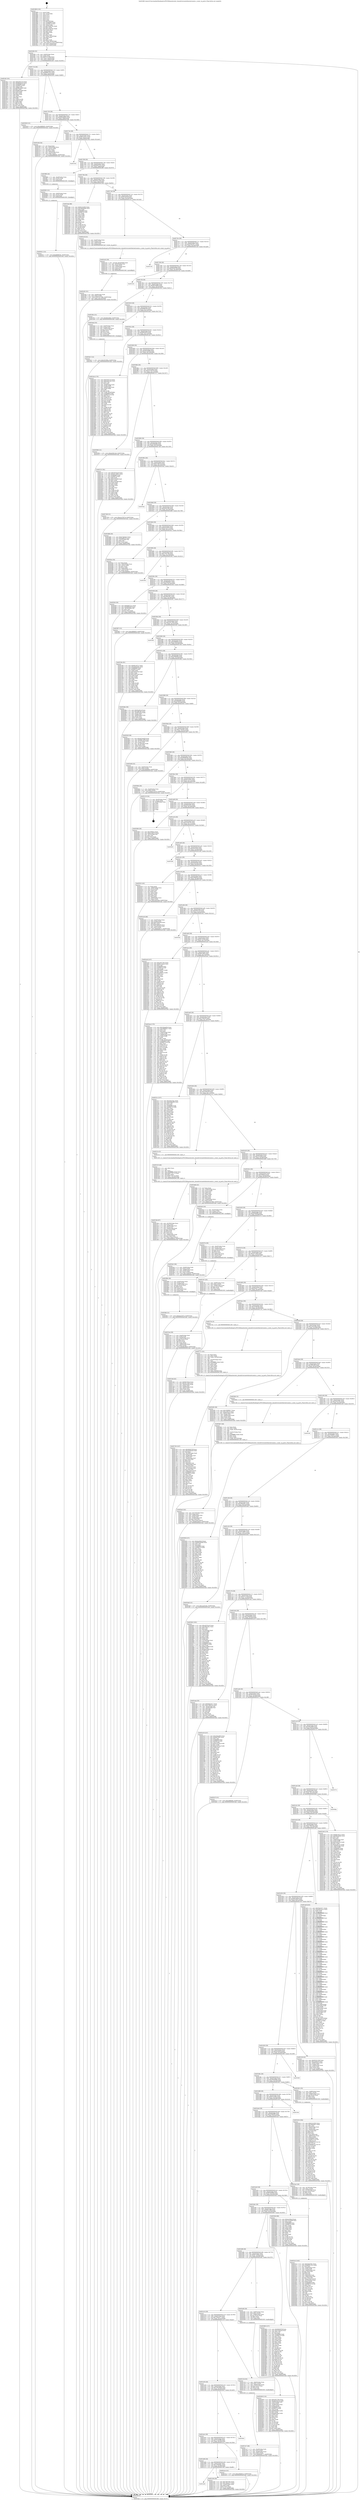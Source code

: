 digraph "0x401680" {
  label = "0x401680 (/mnt/c/Users/mathe/Desktop/tcc/POCII/binaries/extr_linuxdriversnetethernetsunniu.c_count_1g_ports_Final-ollvm.out::main(0))"
  labelloc = "t"
  node[shape=record]

  Entry [label="",width=0.3,height=0.3,shape=circle,fillcolor=black,style=filled]
  "0x4016f4" [label="{
     0x4016f4 [32]\l
     | [instrs]\l
     &nbsp;&nbsp;0x4016f4 \<+6\>: mov -0xd0(%rbp),%eax\l
     &nbsp;&nbsp;0x4016fa \<+2\>: mov %eax,%ecx\l
     &nbsp;&nbsp;0x4016fc \<+6\>: sub $0x87e27d9d,%ecx\l
     &nbsp;&nbsp;0x401702 \<+6\>: mov %eax,-0xe4(%rbp)\l
     &nbsp;&nbsp;0x401708 \<+6\>: mov %ecx,-0xe8(%rbp)\l
     &nbsp;&nbsp;0x40170e \<+6\>: je 0000000000402c81 \<main+0x1601\>\l
  }"]
  "0x402c81" [label="{
     0x402c81 [91]\l
     | [instrs]\l
     &nbsp;&nbsp;0x402c81 \<+5\>: mov $0xf10f1223,%eax\l
     &nbsp;&nbsp;0x402c86 \<+5\>: mov $0x9f42fe19,%ecx\l
     &nbsp;&nbsp;0x402c8b \<+7\>: mov 0x406060,%edx\l
     &nbsp;&nbsp;0x402c92 \<+7\>: mov 0x406070,%esi\l
     &nbsp;&nbsp;0x402c99 \<+2\>: mov %edx,%edi\l
     &nbsp;&nbsp;0x402c9b \<+6\>: sub $0xf6b2aa08,%edi\l
     &nbsp;&nbsp;0x402ca1 \<+3\>: sub $0x1,%edi\l
     &nbsp;&nbsp;0x402ca4 \<+6\>: add $0xf6b2aa08,%edi\l
     &nbsp;&nbsp;0x402caa \<+3\>: imul %edi,%edx\l
     &nbsp;&nbsp;0x402cad \<+3\>: and $0x1,%edx\l
     &nbsp;&nbsp;0x402cb0 \<+3\>: cmp $0x0,%edx\l
     &nbsp;&nbsp;0x402cb3 \<+4\>: sete %r8b\l
     &nbsp;&nbsp;0x402cb7 \<+3\>: cmp $0xa,%esi\l
     &nbsp;&nbsp;0x402cba \<+4\>: setl %r9b\l
     &nbsp;&nbsp;0x402cbe \<+3\>: mov %r8b,%r10b\l
     &nbsp;&nbsp;0x402cc1 \<+3\>: and %r9b,%r10b\l
     &nbsp;&nbsp;0x402cc4 \<+3\>: xor %r9b,%r8b\l
     &nbsp;&nbsp;0x402cc7 \<+3\>: or %r8b,%r10b\l
     &nbsp;&nbsp;0x402cca \<+4\>: test $0x1,%r10b\l
     &nbsp;&nbsp;0x402cce \<+3\>: cmovne %ecx,%eax\l
     &nbsp;&nbsp;0x402cd1 \<+6\>: mov %eax,-0xd0(%rbp)\l
     &nbsp;&nbsp;0x402cd7 \<+5\>: jmp 00000000004033ab \<main+0x1d2b\>\l
  }"]
  "0x401714" [label="{
     0x401714 [28]\l
     | [instrs]\l
     &nbsp;&nbsp;0x401714 \<+5\>: jmp 0000000000401719 \<main+0x99\>\l
     &nbsp;&nbsp;0x401719 \<+6\>: mov -0xe4(%rbp),%eax\l
     &nbsp;&nbsp;0x40171f \<+5\>: sub $0x8899741e,%eax\l
     &nbsp;&nbsp;0x401724 \<+6\>: mov %eax,-0xec(%rbp)\l
     &nbsp;&nbsp;0x40172a \<+6\>: je 0000000000402650 \<main+0xfd0\>\l
  }"]
  Exit [label="",width=0.3,height=0.3,shape=circle,fillcolor=black,style=filled,peripheries=2]
  "0x402650" [label="{
     0x402650 [15]\l
     | [instrs]\l
     &nbsp;&nbsp;0x402650 \<+10\>: movl $0xcfd66b03,-0xd0(%rbp)\l
     &nbsp;&nbsp;0x40265a \<+5\>: jmp 00000000004033ab \<main+0x1d2b\>\l
  }"]
  "0x401730" [label="{
     0x401730 [28]\l
     | [instrs]\l
     &nbsp;&nbsp;0x401730 \<+5\>: jmp 0000000000401735 \<main+0xb5\>\l
     &nbsp;&nbsp;0x401735 \<+6\>: mov -0xe4(%rbp),%eax\l
     &nbsp;&nbsp;0x40173b \<+5\>: sub $0x8954a820,%eax\l
     &nbsp;&nbsp;0x401740 \<+6\>: mov %eax,-0xf0(%rbp)\l
     &nbsp;&nbsp;0x401746 \<+6\>: je 0000000000402c0d \<main+0x158d\>\l
  }"]
  "0x403011" [label="{
     0x403011 [15]\l
     | [instrs]\l
     &nbsp;&nbsp;0x403011 \<+10\>: movl $0xdd69820e,-0xd0(%rbp)\l
     &nbsp;&nbsp;0x40301b \<+5\>: jmp 00000000004033ab \<main+0x1d2b\>\l
  }"]
  "0x402c0d" [label="{
     0x402c0d [34]\l
     | [instrs]\l
     &nbsp;&nbsp;0x402c0d \<+2\>: xor %eax,%eax\l
     &nbsp;&nbsp;0x402c0f \<+4\>: mov -0x58(%rbp),%rcx\l
     &nbsp;&nbsp;0x402c13 \<+2\>: mov (%rcx),%edx\l
     &nbsp;&nbsp;0x402c15 \<+3\>: sub $0x1,%eax\l
     &nbsp;&nbsp;0x402c18 \<+2\>: sub %eax,%edx\l
     &nbsp;&nbsp;0x402c1a \<+4\>: mov -0x58(%rbp),%rcx\l
     &nbsp;&nbsp;0x402c1e \<+2\>: mov %edx,(%rcx)\l
     &nbsp;&nbsp;0x402c20 \<+10\>: movl $0xcef68ebb,-0xd0(%rbp)\l
     &nbsp;&nbsp;0x402c2a \<+5\>: jmp 00000000004033ab \<main+0x1d2b\>\l
  }"]
  "0x40174c" [label="{
     0x40174c [28]\l
     | [instrs]\l
     &nbsp;&nbsp;0x40174c \<+5\>: jmp 0000000000401751 \<main+0xd1\>\l
     &nbsp;&nbsp;0x401751 \<+6\>: mov -0xe4(%rbp),%eax\l
     &nbsp;&nbsp;0x401757 \<+5\>: sub $0x8b1ef151,%eax\l
     &nbsp;&nbsp;0x40175c \<+6\>: mov %eax,-0xf4(%rbp)\l
     &nbsp;&nbsp;0x401762 \<+6\>: je 000000000040316d \<main+0x1aed\>\l
  }"]
  "0x403002" [label="{
     0x403002 [15]\l
     | [instrs]\l
     &nbsp;&nbsp;0x403002 \<+4\>: mov -0x60(%rbp),%rax\l
     &nbsp;&nbsp;0x403006 \<+3\>: mov (%rax),%rax\l
     &nbsp;&nbsp;0x403009 \<+3\>: mov %rax,%rdi\l
     &nbsp;&nbsp;0x40300c \<+5\>: call 0000000000401030 \<free@plt\>\l
     | [calls]\l
     &nbsp;&nbsp;0x401030 \{1\} (unknown)\l
  }"]
  "0x40316d" [label="{
     0x40316d\l
  }", style=dashed]
  "0x401768" [label="{
     0x401768 [28]\l
     | [instrs]\l
     &nbsp;&nbsp;0x401768 \<+5\>: jmp 000000000040176d \<main+0xed\>\l
     &nbsp;&nbsp;0x40176d \<+6\>: mov -0xe4(%rbp),%eax\l
     &nbsp;&nbsp;0x401773 \<+5\>: sub $0x8ed0751c,%eax\l
     &nbsp;&nbsp;0x401778 \<+6\>: mov %eax,-0xf8(%rbp)\l
     &nbsp;&nbsp;0x40177e \<+6\>: je 0000000000402ff0 \<main+0x1970\>\l
  }"]
  "0x402fbf" [label="{
     0x402fbf [15]\l
     | [instrs]\l
     &nbsp;&nbsp;0x402fbf \<+10\>: movl $0xbea52674,-0xd0(%rbp)\l
     &nbsp;&nbsp;0x402fc9 \<+5\>: jmp 00000000004033ab \<main+0x1d2b\>\l
  }"]
  "0x402ff0" [label="{
     0x402ff0 [18]\l
     | [instrs]\l
     &nbsp;&nbsp;0x402ff0 \<+7\>: mov -0xa8(%rbp),%rax\l
     &nbsp;&nbsp;0x402ff7 \<+3\>: mov (%rax),%rax\l
     &nbsp;&nbsp;0x402ffa \<+3\>: mov %rax,%rdi\l
     &nbsp;&nbsp;0x402ffd \<+5\>: call 0000000000401030 \<free@plt\>\l
     | [calls]\l
     &nbsp;&nbsp;0x401030 \{1\} (unknown)\l
  }"]
  "0x401784" [label="{
     0x401784 [28]\l
     | [instrs]\l
     &nbsp;&nbsp;0x401784 \<+5\>: jmp 0000000000401789 \<main+0x109\>\l
     &nbsp;&nbsp;0x401789 \<+6\>: mov -0xe4(%rbp),%eax\l
     &nbsp;&nbsp;0x40178f \<+5\>: sub $0x92451236,%eax\l
     &nbsp;&nbsp;0x401794 \<+6\>: mov %eax,-0xfc(%rbp)\l
     &nbsp;&nbsp;0x40179a \<+6\>: je 00000000004023ab \<main+0xd2b\>\l
  }"]
  "0x402f9b" [label="{
     0x402f9b [36]\l
     | [instrs]\l
     &nbsp;&nbsp;0x402f9b \<+7\>: mov -0xa8(%rbp),%rax\l
     &nbsp;&nbsp;0x402fa2 \<+3\>: mov (%rax),%rax\l
     &nbsp;&nbsp;0x402fa5 \<+4\>: mov -0x40(%rbp),%rcx\l
     &nbsp;&nbsp;0x402fa9 \<+3\>: movslq (%rcx),%rcx\l
     &nbsp;&nbsp;0x402fac \<+4\>: shl $0x4,%rcx\l
     &nbsp;&nbsp;0x402fb0 \<+3\>: add %rcx,%rax\l
     &nbsp;&nbsp;0x402fb3 \<+4\>: mov 0x8(%rax),%rax\l
     &nbsp;&nbsp;0x402fb7 \<+3\>: mov %rax,%rdi\l
     &nbsp;&nbsp;0x402fba \<+5\>: call 0000000000401030 \<free@plt\>\l
     | [calls]\l
     &nbsp;&nbsp;0x401030 \{1\} (unknown)\l
  }"]
  "0x4023ab" [label="{
     0x4023ab [86]\l
     | [instrs]\l
     &nbsp;&nbsp;0x4023ab \<+5\>: mov $0x6141d5f2,%eax\l
     &nbsp;&nbsp;0x4023b0 \<+5\>: mov $0x59dc6466,%ecx\l
     &nbsp;&nbsp;0x4023b5 \<+2\>: xor %edx,%edx\l
     &nbsp;&nbsp;0x4023b7 \<+7\>: mov 0x406060,%esi\l
     &nbsp;&nbsp;0x4023be \<+7\>: mov 0x406070,%edi\l
     &nbsp;&nbsp;0x4023c5 \<+3\>: sub $0x1,%edx\l
     &nbsp;&nbsp;0x4023c8 \<+3\>: mov %esi,%r8d\l
     &nbsp;&nbsp;0x4023cb \<+3\>: add %edx,%r8d\l
     &nbsp;&nbsp;0x4023ce \<+4\>: imul %r8d,%esi\l
     &nbsp;&nbsp;0x4023d2 \<+3\>: and $0x1,%esi\l
     &nbsp;&nbsp;0x4023d5 \<+3\>: cmp $0x0,%esi\l
     &nbsp;&nbsp;0x4023d8 \<+4\>: sete %r9b\l
     &nbsp;&nbsp;0x4023dc \<+3\>: cmp $0xa,%edi\l
     &nbsp;&nbsp;0x4023df \<+4\>: setl %r10b\l
     &nbsp;&nbsp;0x4023e3 \<+3\>: mov %r9b,%r11b\l
     &nbsp;&nbsp;0x4023e6 \<+3\>: and %r10b,%r11b\l
     &nbsp;&nbsp;0x4023e9 \<+3\>: xor %r10b,%r9b\l
     &nbsp;&nbsp;0x4023ec \<+3\>: or %r9b,%r11b\l
     &nbsp;&nbsp;0x4023ef \<+4\>: test $0x1,%r11b\l
     &nbsp;&nbsp;0x4023f3 \<+3\>: cmovne %ecx,%eax\l
     &nbsp;&nbsp;0x4023f6 \<+6\>: mov %eax,-0xd0(%rbp)\l
     &nbsp;&nbsp;0x4023fc \<+5\>: jmp 00000000004033ab \<main+0x1d2b\>\l
  }"]
  "0x4017a0" [label="{
     0x4017a0 [28]\l
     | [instrs]\l
     &nbsp;&nbsp;0x4017a0 \<+5\>: jmp 00000000004017a5 \<main+0x125\>\l
     &nbsp;&nbsp;0x4017a5 \<+6\>: mov -0xe4(%rbp),%eax\l
     &nbsp;&nbsp;0x4017ab \<+5\>: sub $0x92e4f1cf,%eax\l
     &nbsp;&nbsp;0x4017b0 \<+6\>: mov %eax,-0x100(%rbp)\l
     &nbsp;&nbsp;0x4017b6 \<+6\>: je 0000000000402c2f \<main+0x15af\>\l
  }"]
  "0x402dc7" [label="{
     0x402dc7 [15]\l
     | [instrs]\l
     &nbsp;&nbsp;0x402dc7 \<+10\>: movl $0x332394a,-0xd0(%rbp)\l
     &nbsp;&nbsp;0x402dd1 \<+5\>: jmp 00000000004033ab \<main+0x1d2b\>\l
  }"]
  "0x402c2f" [label="{
     0x402c2f [22]\l
     | [instrs]\l
     &nbsp;&nbsp;0x402c2f \<+7\>: mov -0xa8(%rbp),%rax\l
     &nbsp;&nbsp;0x402c36 \<+3\>: mov (%rax),%rdi\l
     &nbsp;&nbsp;0x402c39 \<+4\>: mov -0x60(%rbp),%rax\l
     &nbsp;&nbsp;0x402c3d \<+3\>: mov (%rax),%rsi\l
     &nbsp;&nbsp;0x402c40 \<+5\>: call 00000000004015a0 \<count_1g_ports\>\l
     | [calls]\l
     &nbsp;&nbsp;0x4015a0 \{1\} (/mnt/c/Users/mathe/Desktop/tcc/POCII/binaries/extr_linuxdriversnetethernetsunniu.c_count_1g_ports_Final-ollvm.out::count_1g_ports)\l
  }"]
  "0x4017bc" [label="{
     0x4017bc [28]\l
     | [instrs]\l
     &nbsp;&nbsp;0x4017bc \<+5\>: jmp 00000000004017c1 \<main+0x141\>\l
     &nbsp;&nbsp;0x4017c1 \<+6\>: mov -0xe4(%rbp),%eax\l
     &nbsp;&nbsp;0x4017c7 \<+5\>: sub $0x93d31877,%eax\l
     &nbsp;&nbsp;0x4017cc \<+6\>: mov %eax,-0x104(%rbp)\l
     &nbsp;&nbsp;0x4017d2 \<+6\>: je 0000000000403128 \<main+0x1aa8\>\l
  }"]
  "0x402c62" [label="{
     0x402c62 [31]\l
     | [instrs]\l
     &nbsp;&nbsp;0x402c62 \<+4\>: mov -0x48(%rbp),%rdi\l
     &nbsp;&nbsp;0x402c66 \<+6\>: movl $0x0,(%rdi)\l
     &nbsp;&nbsp;0x402c6c \<+10\>: movl $0x87e27d9d,-0xd0(%rbp)\l
     &nbsp;&nbsp;0x402c76 \<+6\>: mov %eax,-0x214(%rbp)\l
     &nbsp;&nbsp;0x402c7c \<+5\>: jmp 00000000004033ab \<main+0x1d2b\>\l
  }"]
  "0x403128" [label="{
     0x403128\l
  }", style=dashed]
  "0x4017d8" [label="{
     0x4017d8 [28]\l
     | [instrs]\l
     &nbsp;&nbsp;0x4017d8 \<+5\>: jmp 00000000004017dd \<main+0x15d\>\l
     &nbsp;&nbsp;0x4017dd \<+6\>: mov -0xe4(%rbp),%eax\l
     &nbsp;&nbsp;0x4017e3 \<+5\>: sub $0x9405970f,%eax\l
     &nbsp;&nbsp;0x4017e8 \<+6\>: mov %eax,-0x108(%rbp)\l
     &nbsp;&nbsp;0x4017ee \<+6\>: je 0000000000403258 \<main+0x1bd8\>\l
  }"]
  "0x402c45" [label="{
     0x402c45 [29]\l
     | [instrs]\l
     &nbsp;&nbsp;0x402c45 \<+10\>: movabs $0x4040b6,%rdi\l
     &nbsp;&nbsp;0x402c4f \<+4\>: mov -0x50(%rbp),%rsi\l
     &nbsp;&nbsp;0x402c53 \<+2\>: mov %eax,(%rsi)\l
     &nbsp;&nbsp;0x402c55 \<+4\>: mov -0x50(%rbp),%rsi\l
     &nbsp;&nbsp;0x402c59 \<+2\>: mov (%rsi),%esi\l
     &nbsp;&nbsp;0x402c5b \<+2\>: mov $0x0,%al\l
     &nbsp;&nbsp;0x402c5d \<+5\>: call 0000000000401040 \<printf@plt\>\l
     | [calls]\l
     &nbsp;&nbsp;0x401040 \{1\} (unknown)\l
  }"]
  "0x403258" [label="{
     0x403258\l
  }", style=dashed]
  "0x4017f4" [label="{
     0x4017f4 [28]\l
     | [instrs]\l
     &nbsp;&nbsp;0x4017f4 \<+5\>: jmp 00000000004017f9 \<main+0x179\>\l
     &nbsp;&nbsp;0x4017f9 \<+6\>: mov -0xe4(%rbp),%eax\l
     &nbsp;&nbsp;0x4017ff \<+5\>: sub $0x982cb6b0,%eax\l
     &nbsp;&nbsp;0x401804 \<+6\>: mov %eax,-0x10c(%rbp)\l
     &nbsp;&nbsp;0x40180a \<+6\>: je 000000000040239c \<main+0xd1c\>\l
  }"]
  "0x402be3" [label="{
     0x402be3 [42]\l
     | [instrs]\l
     &nbsp;&nbsp;0x402be3 \<+6\>: mov -0x210(%rbp),%ecx\l
     &nbsp;&nbsp;0x402be9 \<+3\>: imul %eax,%ecx\l
     &nbsp;&nbsp;0x402bec \<+4\>: mov -0x60(%rbp),%rdi\l
     &nbsp;&nbsp;0x402bf0 \<+3\>: mov (%rdi),%rdi\l
     &nbsp;&nbsp;0x402bf3 \<+4\>: mov -0x58(%rbp),%r8\l
     &nbsp;&nbsp;0x402bf7 \<+3\>: movslq (%r8),%r8\l
     &nbsp;&nbsp;0x402bfa \<+4\>: mov %ecx,(%rdi,%r8,4)\l
     &nbsp;&nbsp;0x402bfe \<+10\>: movl $0x8954a820,-0xd0(%rbp)\l
     &nbsp;&nbsp;0x402c08 \<+5\>: jmp 00000000004033ab \<main+0x1d2b\>\l
  }"]
  "0x40239c" [label="{
     0x40239c [15]\l
     | [instrs]\l
     &nbsp;&nbsp;0x40239c \<+10\>: movl $0x48ccfba0,-0xd0(%rbp)\l
     &nbsp;&nbsp;0x4023a6 \<+5\>: jmp 00000000004033ab \<main+0x1d2b\>\l
  }"]
  "0x401810" [label="{
     0x401810 [28]\l
     | [instrs]\l
     &nbsp;&nbsp;0x401810 \<+5\>: jmp 0000000000401815 \<main+0x195\>\l
     &nbsp;&nbsp;0x401815 \<+6\>: mov -0xe4(%rbp),%eax\l
     &nbsp;&nbsp;0x40181b \<+5\>: sub $0x9efff359,%eax\l
     &nbsp;&nbsp;0x401820 \<+6\>: mov %eax,-0x110(%rbp)\l
     &nbsp;&nbsp;0x401826 \<+6\>: je 0000000000402da4 \<main+0x1724\>\l
  }"]
  "0x402bb7" [label="{
     0x402bb7 [44]\l
     | [instrs]\l
     &nbsp;&nbsp;0x402bb7 \<+2\>: xor %ecx,%ecx\l
     &nbsp;&nbsp;0x402bb9 \<+5\>: mov $0x2,%edx\l
     &nbsp;&nbsp;0x402bbe \<+6\>: mov %edx,-0x20c(%rbp)\l
     &nbsp;&nbsp;0x402bc4 \<+1\>: cltd\l
     &nbsp;&nbsp;0x402bc5 \<+6\>: mov -0x20c(%rbp),%esi\l
     &nbsp;&nbsp;0x402bcb \<+2\>: idiv %esi\l
     &nbsp;&nbsp;0x402bcd \<+6\>: imul $0xfffffffe,%edx,%edx\l
     &nbsp;&nbsp;0x402bd3 \<+3\>: sub $0x1,%ecx\l
     &nbsp;&nbsp;0x402bd6 \<+2\>: sub %ecx,%edx\l
     &nbsp;&nbsp;0x402bd8 \<+6\>: mov %edx,-0x210(%rbp)\l
     &nbsp;&nbsp;0x402bde \<+5\>: call 0000000000401160 \<next_i\>\l
     | [calls]\l
     &nbsp;&nbsp;0x401160 \{1\} (/mnt/c/Users/mathe/Desktop/tcc/POCII/binaries/extr_linuxdriversnetethernetsunniu.c_count_1g_ports_Final-ollvm.out::next_i)\l
  }"]
  "0x402da4" [label="{
     0x402da4 [35]\l
     | [instrs]\l
     &nbsp;&nbsp;0x402da4 \<+7\>: mov -0xa8(%rbp),%rax\l
     &nbsp;&nbsp;0x402dab \<+3\>: mov (%rax),%rax\l
     &nbsp;&nbsp;0x402dae \<+4\>: mov -0x48(%rbp),%rcx\l
     &nbsp;&nbsp;0x402db2 \<+3\>: movslq (%rcx),%rcx\l
     &nbsp;&nbsp;0x402db5 \<+4\>: shl $0x4,%rcx\l
     &nbsp;&nbsp;0x402db9 \<+3\>: add %rcx,%rax\l
     &nbsp;&nbsp;0x402dbc \<+3\>: mov (%rax),%rax\l
     &nbsp;&nbsp;0x402dbf \<+3\>: mov %rax,%rdi\l
     &nbsp;&nbsp;0x402dc2 \<+5\>: call 0000000000401030 \<free@plt\>\l
     | [calls]\l
     &nbsp;&nbsp;0x401030 \{1\} (unknown)\l
  }"]
  "0x40182c" [label="{
     0x40182c [28]\l
     | [instrs]\l
     &nbsp;&nbsp;0x40182c \<+5\>: jmp 0000000000401831 \<main+0x1b1\>\l
     &nbsp;&nbsp;0x401831 \<+6\>: mov -0xe4(%rbp),%eax\l
     &nbsp;&nbsp;0x401837 \<+5\>: sub $0x9f42fe19,%eax\l
     &nbsp;&nbsp;0x40183c \<+6\>: mov %eax,-0x114(%rbp)\l
     &nbsp;&nbsp;0x401842 \<+6\>: je 0000000000402cdc \<main+0x165c\>\l
  }"]
  "0x402b0d" [label="{
     0x402b0d [114]\l
     | [instrs]\l
     &nbsp;&nbsp;0x402b0d \<+5\>: mov $0xcc92730a,%ecx\l
     &nbsp;&nbsp;0x402b12 \<+5\>: mov $0x38193a1b,%edx\l
     &nbsp;&nbsp;0x402b17 \<+4\>: mov -0x60(%rbp),%rdi\l
     &nbsp;&nbsp;0x402b1b \<+3\>: mov %rax,(%rdi)\l
     &nbsp;&nbsp;0x402b1e \<+4\>: mov -0x58(%rbp),%rax\l
     &nbsp;&nbsp;0x402b22 \<+6\>: movl $0x0,(%rax)\l
     &nbsp;&nbsp;0x402b28 \<+7\>: mov 0x406060,%esi\l
     &nbsp;&nbsp;0x402b2f \<+8\>: mov 0x406070,%r8d\l
     &nbsp;&nbsp;0x402b37 \<+3\>: mov %esi,%r9d\l
     &nbsp;&nbsp;0x402b3a \<+7\>: add $0xb06cf36e,%r9d\l
     &nbsp;&nbsp;0x402b41 \<+4\>: sub $0x1,%r9d\l
     &nbsp;&nbsp;0x402b45 \<+7\>: sub $0xb06cf36e,%r9d\l
     &nbsp;&nbsp;0x402b4c \<+4\>: imul %r9d,%esi\l
     &nbsp;&nbsp;0x402b50 \<+3\>: and $0x1,%esi\l
     &nbsp;&nbsp;0x402b53 \<+3\>: cmp $0x0,%esi\l
     &nbsp;&nbsp;0x402b56 \<+4\>: sete %r10b\l
     &nbsp;&nbsp;0x402b5a \<+4\>: cmp $0xa,%r8d\l
     &nbsp;&nbsp;0x402b5e \<+4\>: setl %r11b\l
     &nbsp;&nbsp;0x402b62 \<+3\>: mov %r10b,%bl\l
     &nbsp;&nbsp;0x402b65 \<+3\>: and %r11b,%bl\l
     &nbsp;&nbsp;0x402b68 \<+3\>: xor %r11b,%r10b\l
     &nbsp;&nbsp;0x402b6b \<+3\>: or %r10b,%bl\l
     &nbsp;&nbsp;0x402b6e \<+3\>: test $0x1,%bl\l
     &nbsp;&nbsp;0x402b71 \<+3\>: cmovne %edx,%ecx\l
     &nbsp;&nbsp;0x402b74 \<+6\>: mov %ecx,-0xd0(%rbp)\l
     &nbsp;&nbsp;0x402b7a \<+5\>: jmp 00000000004033ab \<main+0x1d2b\>\l
  }"]
  "0x402cdc" [label="{
     0x402cdc [170]\l
     | [instrs]\l
     &nbsp;&nbsp;0x402cdc \<+5\>: mov $0xf10f1223,%eax\l
     &nbsp;&nbsp;0x402ce1 \<+5\>: mov $0xbc6f13a0,%ecx\l
     &nbsp;&nbsp;0x402ce6 \<+2\>: mov $0x1,%dl\l
     &nbsp;&nbsp;0x402ce8 \<+2\>: xor %esi,%esi\l
     &nbsp;&nbsp;0x402cea \<+4\>: mov -0x48(%rbp),%rdi\l
     &nbsp;&nbsp;0x402cee \<+3\>: mov (%rdi),%r8d\l
     &nbsp;&nbsp;0x402cf1 \<+7\>: mov -0xb0(%rbp),%rdi\l
     &nbsp;&nbsp;0x402cf8 \<+3\>: cmp (%rdi),%r8d\l
     &nbsp;&nbsp;0x402cfb \<+4\>: setl %r9b\l
     &nbsp;&nbsp;0x402cff \<+4\>: and $0x1,%r9b\l
     &nbsp;&nbsp;0x402d03 \<+4\>: mov %r9b,-0x2a(%rbp)\l
     &nbsp;&nbsp;0x402d07 \<+8\>: mov 0x406060,%r8d\l
     &nbsp;&nbsp;0x402d0f \<+8\>: mov 0x406070,%r10d\l
     &nbsp;&nbsp;0x402d17 \<+3\>: sub $0x1,%esi\l
     &nbsp;&nbsp;0x402d1a \<+3\>: mov %r8d,%r11d\l
     &nbsp;&nbsp;0x402d1d \<+3\>: add %esi,%r11d\l
     &nbsp;&nbsp;0x402d20 \<+4\>: imul %r11d,%r8d\l
     &nbsp;&nbsp;0x402d24 \<+4\>: and $0x1,%r8d\l
     &nbsp;&nbsp;0x402d28 \<+4\>: cmp $0x0,%r8d\l
     &nbsp;&nbsp;0x402d2c \<+4\>: sete %r9b\l
     &nbsp;&nbsp;0x402d30 \<+4\>: cmp $0xa,%r10d\l
     &nbsp;&nbsp;0x402d34 \<+3\>: setl %bl\l
     &nbsp;&nbsp;0x402d37 \<+3\>: mov %r9b,%r14b\l
     &nbsp;&nbsp;0x402d3a \<+4\>: xor $0xff,%r14b\l
     &nbsp;&nbsp;0x402d3e \<+3\>: mov %bl,%r15b\l
     &nbsp;&nbsp;0x402d41 \<+4\>: xor $0xff,%r15b\l
     &nbsp;&nbsp;0x402d45 \<+3\>: xor $0x1,%dl\l
     &nbsp;&nbsp;0x402d48 \<+3\>: mov %r14b,%r12b\l
     &nbsp;&nbsp;0x402d4b \<+4\>: and $0xff,%r12b\l
     &nbsp;&nbsp;0x402d4f \<+3\>: and %dl,%r9b\l
     &nbsp;&nbsp;0x402d52 \<+3\>: mov %r15b,%r13b\l
     &nbsp;&nbsp;0x402d55 \<+4\>: and $0xff,%r13b\l
     &nbsp;&nbsp;0x402d59 \<+2\>: and %dl,%bl\l
     &nbsp;&nbsp;0x402d5b \<+3\>: or %r9b,%r12b\l
     &nbsp;&nbsp;0x402d5e \<+3\>: or %bl,%r13b\l
     &nbsp;&nbsp;0x402d61 \<+3\>: xor %r13b,%r12b\l
     &nbsp;&nbsp;0x402d64 \<+3\>: or %r15b,%r14b\l
     &nbsp;&nbsp;0x402d67 \<+4\>: xor $0xff,%r14b\l
     &nbsp;&nbsp;0x402d6b \<+3\>: or $0x1,%dl\l
     &nbsp;&nbsp;0x402d6e \<+3\>: and %dl,%r14b\l
     &nbsp;&nbsp;0x402d71 \<+3\>: or %r14b,%r12b\l
     &nbsp;&nbsp;0x402d74 \<+4\>: test $0x1,%r12b\l
     &nbsp;&nbsp;0x402d78 \<+3\>: cmovne %ecx,%eax\l
     &nbsp;&nbsp;0x402d7b \<+6\>: mov %eax,-0xd0(%rbp)\l
     &nbsp;&nbsp;0x402d81 \<+5\>: jmp 00000000004033ab \<main+0x1d2b\>\l
  }"]
  "0x401848" [label="{
     0x401848 [28]\l
     | [instrs]\l
     &nbsp;&nbsp;0x401848 \<+5\>: jmp 000000000040184d \<main+0x1cd\>\l
     &nbsp;&nbsp;0x40184d \<+6\>: mov -0xe4(%rbp),%eax\l
     &nbsp;&nbsp;0x401853 \<+5\>: sub $0xa0254d39,%eax\l
     &nbsp;&nbsp;0x401858 \<+6\>: mov %eax,-0x118(%rbp)\l
     &nbsp;&nbsp;0x40185e \<+6\>: je 0000000000402906 \<main+0x1286\>\l
  }"]
  "0x402745" [label="{
     0x402745 [147]\l
     | [instrs]\l
     &nbsp;&nbsp;0x402745 \<+5\>: mov $0x9405970f,%ecx\l
     &nbsp;&nbsp;0x40274a \<+5\>: mov $0xa4f38a0d,%edx\l
     &nbsp;&nbsp;0x40274f \<+2\>: xor %esi,%esi\l
     &nbsp;&nbsp;0x402751 \<+6\>: mov -0x208(%rbp),%edi\l
     &nbsp;&nbsp;0x402757 \<+3\>: imul %eax,%edi\l
     &nbsp;&nbsp;0x40275a \<+7\>: mov -0xa8(%rbp),%r8\l
     &nbsp;&nbsp;0x402761 \<+3\>: mov (%r8),%r8\l
     &nbsp;&nbsp;0x402764 \<+7\>: mov -0xa0(%rbp),%r9\l
     &nbsp;&nbsp;0x40276b \<+3\>: movslq (%r9),%r9\l
     &nbsp;&nbsp;0x40276e \<+4\>: shl $0x4,%r9\l
     &nbsp;&nbsp;0x402772 \<+3\>: add %r9,%r8\l
     &nbsp;&nbsp;0x402775 \<+4\>: mov 0x8(%r8),%r8\l
     &nbsp;&nbsp;0x402779 \<+4\>: mov -0x80(%rbp),%r9\l
     &nbsp;&nbsp;0x40277d \<+3\>: movslq (%r9),%r9\l
     &nbsp;&nbsp;0x402780 \<+4\>: mov (%r8,%r9,8),%r8\l
     &nbsp;&nbsp;0x402784 \<+4\>: mov -0x70(%rbp),%r9\l
     &nbsp;&nbsp;0x402788 \<+3\>: movslq (%r9),%r9\l
     &nbsp;&nbsp;0x40278b \<+4\>: mov %edi,(%r8,%r9,4)\l
     &nbsp;&nbsp;0x40278f \<+7\>: mov 0x406060,%eax\l
     &nbsp;&nbsp;0x402796 \<+7\>: mov 0x406070,%edi\l
     &nbsp;&nbsp;0x40279d \<+3\>: sub $0x1,%esi\l
     &nbsp;&nbsp;0x4027a0 \<+3\>: mov %eax,%r10d\l
     &nbsp;&nbsp;0x4027a3 \<+3\>: add %esi,%r10d\l
     &nbsp;&nbsp;0x4027a6 \<+4\>: imul %r10d,%eax\l
     &nbsp;&nbsp;0x4027aa \<+3\>: and $0x1,%eax\l
     &nbsp;&nbsp;0x4027ad \<+3\>: cmp $0x0,%eax\l
     &nbsp;&nbsp;0x4027b0 \<+4\>: sete %r11b\l
     &nbsp;&nbsp;0x4027b4 \<+3\>: cmp $0xa,%edi\l
     &nbsp;&nbsp;0x4027b7 \<+3\>: setl %bl\l
     &nbsp;&nbsp;0x4027ba \<+3\>: mov %r11b,%r14b\l
     &nbsp;&nbsp;0x4027bd \<+3\>: and %bl,%r14b\l
     &nbsp;&nbsp;0x4027c0 \<+3\>: xor %bl,%r11b\l
     &nbsp;&nbsp;0x4027c3 \<+3\>: or %r11b,%r14b\l
     &nbsp;&nbsp;0x4027c6 \<+4\>: test $0x1,%r14b\l
     &nbsp;&nbsp;0x4027ca \<+3\>: cmovne %edx,%ecx\l
     &nbsp;&nbsp;0x4027cd \<+6\>: mov %ecx,-0xd0(%rbp)\l
     &nbsp;&nbsp;0x4027d3 \<+5\>: jmp 00000000004033ab \<main+0x1d2b\>\l
  }"]
  "0x402906" [label="{
     0x402906 [15]\l
     | [instrs]\l
     &nbsp;&nbsp;0x402906 \<+10\>: movl $0xe43652a0,-0xd0(%rbp)\l
     &nbsp;&nbsp;0x402910 \<+5\>: jmp 00000000004033ab \<main+0x1d2b\>\l
  }"]
  "0x401864" [label="{
     0x401864 [28]\l
     | [instrs]\l
     &nbsp;&nbsp;0x401864 \<+5\>: jmp 0000000000401869 \<main+0x1e9\>\l
     &nbsp;&nbsp;0x401869 \<+6\>: mov -0xe4(%rbp),%eax\l
     &nbsp;&nbsp;0x40186f \<+5\>: sub $0xa1e7657d,%eax\l
     &nbsp;&nbsp;0x401874 \<+6\>: mov %eax,-0x11c(%rbp)\l
     &nbsp;&nbsp;0x40187a \<+6\>: je 00000000004027e7 \<main+0x1167\>\l
  }"]
  "0x402711" [label="{
     0x402711 [52]\l
     | [instrs]\l
     &nbsp;&nbsp;0x402711 \<+2\>: xor %ecx,%ecx\l
     &nbsp;&nbsp;0x402713 \<+5\>: mov $0x2,%edx\l
     &nbsp;&nbsp;0x402718 \<+6\>: mov %edx,-0x204(%rbp)\l
     &nbsp;&nbsp;0x40271e \<+1\>: cltd\l
     &nbsp;&nbsp;0x40271f \<+6\>: mov -0x204(%rbp),%esi\l
     &nbsp;&nbsp;0x402725 \<+2\>: idiv %esi\l
     &nbsp;&nbsp;0x402727 \<+6\>: imul $0xfffffffe,%edx,%edx\l
     &nbsp;&nbsp;0x40272d \<+2\>: mov %ecx,%edi\l
     &nbsp;&nbsp;0x40272f \<+2\>: sub %edx,%edi\l
     &nbsp;&nbsp;0x402731 \<+2\>: mov %ecx,%edx\l
     &nbsp;&nbsp;0x402733 \<+3\>: sub $0x1,%edx\l
     &nbsp;&nbsp;0x402736 \<+2\>: add %edx,%edi\l
     &nbsp;&nbsp;0x402738 \<+2\>: sub %edi,%ecx\l
     &nbsp;&nbsp;0x40273a \<+6\>: mov %ecx,-0x208(%rbp)\l
     &nbsp;&nbsp;0x402740 \<+5\>: call 0000000000401160 \<next_i\>\l
     | [calls]\l
     &nbsp;&nbsp;0x401160 \{1\} (/mnt/c/Users/mathe/Desktop/tcc/POCII/binaries/extr_linuxdriversnetethernetsunniu.c_count_1g_ports_Final-ollvm.out::next_i)\l
  }"]
  "0x4027e7" [label="{
     0x4027e7 [91]\l
     | [instrs]\l
     &nbsp;&nbsp;0x4027e7 \<+5\>: mov $0xe3d74cc0,%eax\l
     &nbsp;&nbsp;0x4027ec \<+5\>: mov $0x2d718952,%ecx\l
     &nbsp;&nbsp;0x4027f1 \<+7\>: mov 0x406060,%edx\l
     &nbsp;&nbsp;0x4027f8 \<+7\>: mov 0x406070,%esi\l
     &nbsp;&nbsp;0x4027ff \<+2\>: mov %edx,%edi\l
     &nbsp;&nbsp;0x402801 \<+6\>: add $0xa70ca38f,%edi\l
     &nbsp;&nbsp;0x402807 \<+3\>: sub $0x1,%edi\l
     &nbsp;&nbsp;0x40280a \<+6\>: sub $0xa70ca38f,%edi\l
     &nbsp;&nbsp;0x402810 \<+3\>: imul %edi,%edx\l
     &nbsp;&nbsp;0x402813 \<+3\>: and $0x1,%edx\l
     &nbsp;&nbsp;0x402816 \<+3\>: cmp $0x0,%edx\l
     &nbsp;&nbsp;0x402819 \<+4\>: sete %r8b\l
     &nbsp;&nbsp;0x40281d \<+3\>: cmp $0xa,%esi\l
     &nbsp;&nbsp;0x402820 \<+4\>: setl %r9b\l
     &nbsp;&nbsp;0x402824 \<+3\>: mov %r8b,%r10b\l
     &nbsp;&nbsp;0x402827 \<+3\>: and %r9b,%r10b\l
     &nbsp;&nbsp;0x40282a \<+3\>: xor %r9b,%r8b\l
     &nbsp;&nbsp;0x40282d \<+3\>: or %r8b,%r10b\l
     &nbsp;&nbsp;0x402830 \<+4\>: test $0x1,%r10b\l
     &nbsp;&nbsp;0x402834 \<+3\>: cmovne %ecx,%eax\l
     &nbsp;&nbsp;0x402837 \<+6\>: mov %eax,-0xd0(%rbp)\l
     &nbsp;&nbsp;0x40283d \<+5\>: jmp 00000000004033ab \<main+0x1d2b\>\l
  }"]
  "0x401880" [label="{
     0x401880 [28]\l
     | [instrs]\l
     &nbsp;&nbsp;0x401880 \<+5\>: jmp 0000000000401885 \<main+0x205\>\l
     &nbsp;&nbsp;0x401885 \<+6\>: mov -0xe4(%rbp),%eax\l
     &nbsp;&nbsp;0x40188b \<+5\>: sub $0xa4f38a0d,%eax\l
     &nbsp;&nbsp;0x401890 \<+6\>: mov %eax,-0x120(%rbp)\l
     &nbsp;&nbsp;0x401896 \<+6\>: je 00000000004027d8 \<main+0x1158\>\l
  }"]
  "0x4025c2" [label="{
     0x4025c2 [142]\l
     | [instrs]\l
     &nbsp;&nbsp;0x4025c2 \<+5\>: mov $0x20c078cc,%ecx\l
     &nbsp;&nbsp;0x4025c7 \<+5\>: mov $0x8899741e,%edx\l
     &nbsp;&nbsp;0x4025cc \<+2\>: xor %esi,%esi\l
     &nbsp;&nbsp;0x4025ce \<+7\>: mov -0xa8(%rbp),%rdi\l
     &nbsp;&nbsp;0x4025d5 \<+3\>: mov (%rdi),%rdi\l
     &nbsp;&nbsp;0x4025d8 \<+7\>: mov -0xa0(%rbp),%r8\l
     &nbsp;&nbsp;0x4025df \<+3\>: movslq (%r8),%r8\l
     &nbsp;&nbsp;0x4025e2 \<+4\>: shl $0x4,%r8\l
     &nbsp;&nbsp;0x4025e6 \<+3\>: add %r8,%rdi\l
     &nbsp;&nbsp;0x4025e9 \<+4\>: mov 0x8(%rdi),%rdi\l
     &nbsp;&nbsp;0x4025ed \<+4\>: mov -0x80(%rbp),%r8\l
     &nbsp;&nbsp;0x4025f1 \<+3\>: movslq (%r8),%r8\l
     &nbsp;&nbsp;0x4025f4 \<+4\>: mov %rax,(%rdi,%r8,8)\l
     &nbsp;&nbsp;0x4025f8 \<+4\>: mov -0x70(%rbp),%rax\l
     &nbsp;&nbsp;0x4025fc \<+6\>: movl $0x0,(%rax)\l
     &nbsp;&nbsp;0x402602 \<+8\>: mov 0x406060,%r9d\l
     &nbsp;&nbsp;0x40260a \<+8\>: mov 0x406070,%r10d\l
     &nbsp;&nbsp;0x402612 \<+3\>: sub $0x1,%esi\l
     &nbsp;&nbsp;0x402615 \<+3\>: mov %r9d,%r11d\l
     &nbsp;&nbsp;0x402618 \<+3\>: add %esi,%r11d\l
     &nbsp;&nbsp;0x40261b \<+4\>: imul %r11d,%r9d\l
     &nbsp;&nbsp;0x40261f \<+4\>: and $0x1,%r9d\l
     &nbsp;&nbsp;0x402623 \<+4\>: cmp $0x0,%r9d\l
     &nbsp;&nbsp;0x402627 \<+3\>: sete %bl\l
     &nbsp;&nbsp;0x40262a \<+4\>: cmp $0xa,%r10d\l
     &nbsp;&nbsp;0x40262e \<+4\>: setl %r14b\l
     &nbsp;&nbsp;0x402632 \<+3\>: mov %bl,%r15b\l
     &nbsp;&nbsp;0x402635 \<+3\>: and %r14b,%r15b\l
     &nbsp;&nbsp;0x402638 \<+3\>: xor %r14b,%bl\l
     &nbsp;&nbsp;0x40263b \<+3\>: or %bl,%r15b\l
     &nbsp;&nbsp;0x40263e \<+4\>: test $0x1,%r15b\l
     &nbsp;&nbsp;0x402642 \<+3\>: cmovne %edx,%ecx\l
     &nbsp;&nbsp;0x402645 \<+6\>: mov %ecx,-0xd0(%rbp)\l
     &nbsp;&nbsp;0x40264b \<+5\>: jmp 00000000004033ab \<main+0x1d2b\>\l
  }"]
  "0x4027d8" [label="{
     0x4027d8 [15]\l
     | [instrs]\l
     &nbsp;&nbsp;0x4027d8 \<+10\>: movl $0xa1e7657d,-0xd0(%rbp)\l
     &nbsp;&nbsp;0x4027e2 \<+5\>: jmp 00000000004033ab \<main+0x1d2b\>\l
  }"]
  "0x40189c" [label="{
     0x40189c [28]\l
     | [instrs]\l
     &nbsp;&nbsp;0x40189c \<+5\>: jmp 00000000004018a1 \<main+0x221\>\l
     &nbsp;&nbsp;0x4018a1 \<+6\>: mov -0xe4(%rbp),%eax\l
     &nbsp;&nbsp;0x4018a7 \<+5\>: sub $0xb15db21f,%eax\l
     &nbsp;&nbsp;0x4018ac \<+6\>: mov %eax,-0x124(%rbp)\l
     &nbsp;&nbsp;0x4018b2 \<+6\>: je 00000000004020ae \<main+0xa2e\>\l
  }"]
  "0x402424" [label="{
     0x402424 [194]\l
     | [instrs]\l
     &nbsp;&nbsp;0x402424 \<+5\>: mov $0x6141d5f2,%ecx\l
     &nbsp;&nbsp;0x402429 \<+5\>: mov $0x26bb4ef7,%edx\l
     &nbsp;&nbsp;0x40242e \<+3\>: mov $0x1,%sil\l
     &nbsp;&nbsp;0x402431 \<+7\>: mov -0xa8(%rbp),%rdi\l
     &nbsp;&nbsp;0x402438 \<+3\>: mov (%rdi),%rdi\l
     &nbsp;&nbsp;0x40243b \<+7\>: mov -0xa0(%rbp),%r8\l
     &nbsp;&nbsp;0x402442 \<+3\>: movslq (%r8),%r8\l
     &nbsp;&nbsp;0x402445 \<+4\>: shl $0x4,%r8\l
     &nbsp;&nbsp;0x402449 \<+3\>: add %r8,%rdi\l
     &nbsp;&nbsp;0x40244c \<+4\>: mov %rax,0x8(%rdi)\l
     &nbsp;&nbsp;0x402450 \<+4\>: mov -0x80(%rbp),%rax\l
     &nbsp;&nbsp;0x402454 \<+6\>: movl $0x0,(%rax)\l
     &nbsp;&nbsp;0x40245a \<+8\>: mov 0x406060,%r9d\l
     &nbsp;&nbsp;0x402462 \<+8\>: mov 0x406070,%r10d\l
     &nbsp;&nbsp;0x40246a \<+3\>: mov %r9d,%r11d\l
     &nbsp;&nbsp;0x40246d \<+7\>: sub $0x89ddf701,%r11d\l
     &nbsp;&nbsp;0x402474 \<+4\>: sub $0x1,%r11d\l
     &nbsp;&nbsp;0x402478 \<+7\>: add $0x89ddf701,%r11d\l
     &nbsp;&nbsp;0x40247f \<+4\>: imul %r11d,%r9d\l
     &nbsp;&nbsp;0x402483 \<+4\>: and $0x1,%r9d\l
     &nbsp;&nbsp;0x402487 \<+4\>: cmp $0x0,%r9d\l
     &nbsp;&nbsp;0x40248b \<+3\>: sete %bl\l
     &nbsp;&nbsp;0x40248e \<+4\>: cmp $0xa,%r10d\l
     &nbsp;&nbsp;0x402492 \<+4\>: setl %r14b\l
     &nbsp;&nbsp;0x402496 \<+3\>: mov %bl,%r15b\l
     &nbsp;&nbsp;0x402499 \<+4\>: xor $0xff,%r15b\l
     &nbsp;&nbsp;0x40249d \<+3\>: mov %r14b,%r12b\l
     &nbsp;&nbsp;0x4024a0 \<+4\>: xor $0xff,%r12b\l
     &nbsp;&nbsp;0x4024a4 \<+4\>: xor $0x0,%sil\l
     &nbsp;&nbsp;0x4024a8 \<+3\>: mov %r15b,%r13b\l
     &nbsp;&nbsp;0x4024ab \<+4\>: and $0x0,%r13b\l
     &nbsp;&nbsp;0x4024af \<+3\>: and %sil,%bl\l
     &nbsp;&nbsp;0x4024b2 \<+3\>: mov %r12b,%al\l
     &nbsp;&nbsp;0x4024b5 \<+2\>: and $0x0,%al\l
     &nbsp;&nbsp;0x4024b7 \<+3\>: and %sil,%r14b\l
     &nbsp;&nbsp;0x4024ba \<+3\>: or %bl,%r13b\l
     &nbsp;&nbsp;0x4024bd \<+3\>: or %r14b,%al\l
     &nbsp;&nbsp;0x4024c0 \<+3\>: xor %al,%r13b\l
     &nbsp;&nbsp;0x4024c3 \<+3\>: or %r12b,%r15b\l
     &nbsp;&nbsp;0x4024c6 \<+4\>: xor $0xff,%r15b\l
     &nbsp;&nbsp;0x4024ca \<+4\>: or $0x0,%sil\l
     &nbsp;&nbsp;0x4024ce \<+3\>: and %sil,%r15b\l
     &nbsp;&nbsp;0x4024d1 \<+3\>: or %r15b,%r13b\l
     &nbsp;&nbsp;0x4024d4 \<+4\>: test $0x1,%r13b\l
     &nbsp;&nbsp;0x4024d8 \<+3\>: cmovne %edx,%ecx\l
     &nbsp;&nbsp;0x4024db \<+6\>: mov %ecx,-0xd0(%rbp)\l
     &nbsp;&nbsp;0x4024e1 \<+5\>: jmp 00000000004033ab \<main+0x1d2b\>\l
  }"]
  "0x4020ae" [label="{
     0x4020ae\l
  }", style=dashed]
  "0x4018b8" [label="{
     0x4018b8 [28]\l
     | [instrs]\l
     &nbsp;&nbsp;0x4018b8 \<+5\>: jmp 00000000004018bd \<main+0x23d\>\l
     &nbsp;&nbsp;0x4018bd \<+6\>: mov -0xe4(%rbp),%eax\l
     &nbsp;&nbsp;0x4018c3 \<+5\>: sub $0xbc6f13a0,%eax\l
     &nbsp;&nbsp;0x4018c8 \<+6\>: mov %eax,-0x128(%rbp)\l
     &nbsp;&nbsp;0x4018ce \<+6\>: je 0000000000402d86 \<main+0x1706\>\l
  }"]
  "0x40224b" [label="{
     0x40224b [67]\l
     | [instrs]\l
     &nbsp;&nbsp;0x40224b \<+6\>: mov -0x200(%rbp),%ecx\l
     &nbsp;&nbsp;0x402251 \<+3\>: imul %eax,%ecx\l
     &nbsp;&nbsp;0x402254 \<+7\>: mov -0xa8(%rbp),%rsi\l
     &nbsp;&nbsp;0x40225b \<+3\>: mov (%rsi),%rsi\l
     &nbsp;&nbsp;0x40225e \<+7\>: mov -0xa0(%rbp),%rdi\l
     &nbsp;&nbsp;0x402265 \<+3\>: movslq (%rdi),%rdi\l
     &nbsp;&nbsp;0x402268 \<+4\>: shl $0x4,%rdi\l
     &nbsp;&nbsp;0x40226c \<+3\>: add %rdi,%rsi\l
     &nbsp;&nbsp;0x40226f \<+3\>: mov (%rsi),%rsi\l
     &nbsp;&nbsp;0x402272 \<+7\>: mov -0x90(%rbp),%rdi\l
     &nbsp;&nbsp;0x402279 \<+3\>: movslq (%rdi),%rdi\l
     &nbsp;&nbsp;0x40227c \<+3\>: mov %ecx,(%rsi,%rdi,4)\l
     &nbsp;&nbsp;0x40227f \<+10\>: movl $0xce9f9b3a,-0xd0(%rbp)\l
     &nbsp;&nbsp;0x402289 \<+5\>: jmp 00000000004033ab \<main+0x1d2b\>\l
  }"]
  "0x402d86" [label="{
     0x402d86 [30]\l
     | [instrs]\l
     &nbsp;&nbsp;0x402d86 \<+5\>: mov $0xd73d5eb2,%eax\l
     &nbsp;&nbsp;0x402d8b \<+5\>: mov $0x9efff359,%ecx\l
     &nbsp;&nbsp;0x402d90 \<+3\>: mov -0x2a(%rbp),%dl\l
     &nbsp;&nbsp;0x402d93 \<+3\>: test $0x1,%dl\l
     &nbsp;&nbsp;0x402d96 \<+3\>: cmovne %ecx,%eax\l
     &nbsp;&nbsp;0x402d99 \<+6\>: mov %eax,-0xd0(%rbp)\l
     &nbsp;&nbsp;0x402d9f \<+5\>: jmp 00000000004033ab \<main+0x1d2b\>\l
  }"]
  "0x4018d4" [label="{
     0x4018d4 [28]\l
     | [instrs]\l
     &nbsp;&nbsp;0x4018d4 \<+5\>: jmp 00000000004018d9 \<main+0x259\>\l
     &nbsp;&nbsp;0x4018d9 \<+6\>: mov -0xe4(%rbp),%eax\l
     &nbsp;&nbsp;0x4018df \<+5\>: sub $0xbea52674,%eax\l
     &nbsp;&nbsp;0x4018e4 \<+6\>: mov %eax,-0x12c(%rbp)\l
     &nbsp;&nbsp;0x4018ea \<+6\>: je 0000000000402fce \<main+0x194e\>\l
  }"]
  "0x402223" [label="{
     0x402223 [40]\l
     | [instrs]\l
     &nbsp;&nbsp;0x402223 \<+5\>: mov $0x2,%ecx\l
     &nbsp;&nbsp;0x402228 \<+1\>: cltd\l
     &nbsp;&nbsp;0x402229 \<+2\>: idiv %ecx\l
     &nbsp;&nbsp;0x40222b \<+6\>: imul $0xfffffffe,%edx,%ecx\l
     &nbsp;&nbsp;0x402231 \<+6\>: add $0x8770377e,%ecx\l
     &nbsp;&nbsp;0x402237 \<+3\>: add $0x1,%ecx\l
     &nbsp;&nbsp;0x40223a \<+6\>: sub $0x8770377e,%ecx\l
     &nbsp;&nbsp;0x402240 \<+6\>: mov %ecx,-0x200(%rbp)\l
     &nbsp;&nbsp;0x402246 \<+5\>: call 0000000000401160 \<next_i\>\l
     | [calls]\l
     &nbsp;&nbsp;0x401160 \{1\} (/mnt/c/Users/mathe/Desktop/tcc/POCII/binaries/extr_linuxdriversnetethernetsunniu.c_count_1g_ports_Final-ollvm.out::next_i)\l
  }"]
  "0x402fce" [label="{
     0x402fce [34]\l
     | [instrs]\l
     &nbsp;&nbsp;0x402fce \<+2\>: xor %eax,%eax\l
     &nbsp;&nbsp;0x402fd0 \<+4\>: mov -0x40(%rbp),%rcx\l
     &nbsp;&nbsp;0x402fd4 \<+2\>: mov (%rcx),%edx\l
     &nbsp;&nbsp;0x402fd6 \<+3\>: sub $0x1,%eax\l
     &nbsp;&nbsp;0x402fd9 \<+2\>: sub %eax,%edx\l
     &nbsp;&nbsp;0x402fdb \<+4\>: mov -0x40(%rbp),%rcx\l
     &nbsp;&nbsp;0x402fdf \<+2\>: mov %edx,(%rcx)\l
     &nbsp;&nbsp;0x402fe1 \<+10\>: movl $0x34b69fe4,-0xd0(%rbp)\l
     &nbsp;&nbsp;0x402feb \<+5\>: jmp 00000000004033ab \<main+0x1d2b\>\l
  }"]
  "0x4018f0" [label="{
     0x4018f0 [28]\l
     | [instrs]\l
     &nbsp;&nbsp;0x4018f0 \<+5\>: jmp 00000000004018f5 \<main+0x275\>\l
     &nbsp;&nbsp;0x4018f5 \<+6\>: mov -0xe4(%rbp),%eax\l
     &nbsp;&nbsp;0x4018fb \<+5\>: sub $0xc75f1728,%eax\l
     &nbsp;&nbsp;0x401900 \<+6\>: mov %eax,-0x130(%rbp)\l
     &nbsp;&nbsp;0x401906 \<+6\>: je 000000000040339c \<main+0x1d1c\>\l
  }"]
  "0x4021ba" [label="{
     0x4021ba [58]\l
     | [instrs]\l
     &nbsp;&nbsp;0x4021ba \<+7\>: mov -0xa8(%rbp),%rdi\l
     &nbsp;&nbsp;0x4021c1 \<+3\>: mov (%rdi),%rdi\l
     &nbsp;&nbsp;0x4021c4 \<+7\>: mov -0xa0(%rbp),%rcx\l
     &nbsp;&nbsp;0x4021cb \<+3\>: movslq (%rcx),%rcx\l
     &nbsp;&nbsp;0x4021ce \<+4\>: shl $0x4,%rcx\l
     &nbsp;&nbsp;0x4021d2 \<+3\>: add %rcx,%rdi\l
     &nbsp;&nbsp;0x4021d5 \<+3\>: mov %rax,(%rdi)\l
     &nbsp;&nbsp;0x4021d8 \<+7\>: mov -0x90(%rbp),%rax\l
     &nbsp;&nbsp;0x4021df \<+6\>: movl $0x0,(%rax)\l
     &nbsp;&nbsp;0x4021e5 \<+10\>: movl $0x48ccfba0,-0xd0(%rbp)\l
     &nbsp;&nbsp;0x4021ef \<+5\>: jmp 00000000004033ab \<main+0x1d2b\>\l
  }"]
  "0x40339c" [label="{
     0x40339c\l
  }", style=dashed]
  "0x40190c" [label="{
     0x40190c [28]\l
     | [instrs]\l
     &nbsp;&nbsp;0x40190c \<+5\>: jmp 0000000000401911 \<main+0x291\>\l
     &nbsp;&nbsp;0x401911 \<+6\>: mov -0xe4(%rbp),%eax\l
     &nbsp;&nbsp;0x401917 \<+5\>: sub $0xc86664a7,%eax\l
     &nbsp;&nbsp;0x40191c \<+6\>: mov %eax,-0x134(%rbp)\l
     &nbsp;&nbsp;0x401922 \<+6\>: je 0000000000402f56 \<main+0x18d6\>\l
  }"]
  "0x402147" [label="{
     0x402147 [38]\l
     | [instrs]\l
     &nbsp;&nbsp;0x402147 \<+7\>: mov -0xa8(%rbp),%rdi\l
     &nbsp;&nbsp;0x40214e \<+3\>: mov %rax,(%rdi)\l
     &nbsp;&nbsp;0x402151 \<+7\>: mov -0xa0(%rbp),%rax\l
     &nbsp;&nbsp;0x402158 \<+6\>: movl $0x0,(%rax)\l
     &nbsp;&nbsp;0x40215e \<+10\>: movl $0xd5e6177,-0xd0(%rbp)\l
     &nbsp;&nbsp;0x402168 \<+5\>: jmp 00000000004033ab \<main+0x1d2b\>\l
  }"]
  "0x402f56" [label="{
     0x402f56 [30]\l
     | [instrs]\l
     &nbsp;&nbsp;0x402f56 \<+5\>: mov $0x8ed0751c,%eax\l
     &nbsp;&nbsp;0x402f5b \<+5\>: mov $0x9006d69,%ecx\l
     &nbsp;&nbsp;0x402f60 \<+3\>: mov -0x29(%rbp),%dl\l
     &nbsp;&nbsp;0x402f63 \<+3\>: test $0x1,%dl\l
     &nbsp;&nbsp;0x402f66 \<+3\>: cmovne %ecx,%eax\l
     &nbsp;&nbsp;0x402f69 \<+6\>: mov %eax,-0xd0(%rbp)\l
     &nbsp;&nbsp;0x402f6f \<+5\>: jmp 00000000004033ab \<main+0x1d2b\>\l
  }"]
  "0x401928" [label="{
     0x401928 [28]\l
     | [instrs]\l
     &nbsp;&nbsp;0x401928 \<+5\>: jmp 000000000040192d \<main+0x2ad\>\l
     &nbsp;&nbsp;0x40192d \<+6\>: mov -0xe4(%rbp),%eax\l
     &nbsp;&nbsp;0x401933 \<+5\>: sub $0xc9f419a1,%eax\l
     &nbsp;&nbsp;0x401938 \<+6\>: mov %eax,-0x138(%rbp)\l
     &nbsp;&nbsp;0x40193e \<+6\>: je 00000000004028f7 \<main+0x1277\>\l
  }"]
  "0x401e84" [label="{
     0x401e84\l
  }", style=dashed]
  "0x4028f7" [label="{
     0x4028f7 [15]\l
     | [instrs]\l
     &nbsp;&nbsp;0x4028f7 \<+10\>: movl $0xcfd66b03,-0xd0(%rbp)\l
     &nbsp;&nbsp;0x402901 \<+5\>: jmp 00000000004033ab \<main+0x1d2b\>\l
  }"]
  "0x401944" [label="{
     0x401944 [28]\l
     | [instrs]\l
     &nbsp;&nbsp;0x401944 \<+5\>: jmp 0000000000401949 \<main+0x2c9\>\l
     &nbsp;&nbsp;0x401949 \<+6\>: mov -0xe4(%rbp),%eax\l
     &nbsp;&nbsp;0x40194f \<+5\>: sub $0xcc92730a,%eax\l
     &nbsp;&nbsp;0x401954 \<+6\>: mov %eax,-0x13c(%rbp)\l
     &nbsp;&nbsp;0x40195a \<+6\>: je 000000000040330f \<main+0x1c8f\>\l
  }"]
  "0x402106" [label="{
     0x402106 [30]\l
     | [instrs]\l
     &nbsp;&nbsp;0x402106 \<+5\>: mov $0x7f4416bc,%eax\l
     &nbsp;&nbsp;0x40210b \<+5\>: mov $0x73bace17,%ecx\l
     &nbsp;&nbsp;0x402110 \<+3\>: mov -0x30(%rbp),%edx\l
     &nbsp;&nbsp;0x402113 \<+3\>: cmp $0x0,%edx\l
     &nbsp;&nbsp;0x402116 \<+3\>: cmove %ecx,%eax\l
     &nbsp;&nbsp;0x402119 \<+6\>: mov %eax,-0xd0(%rbp)\l
     &nbsp;&nbsp;0x40211f \<+5\>: jmp 00000000004033ab \<main+0x1d2b\>\l
  }"]
  "0x40330f" [label="{
     0x40330f\l
  }", style=dashed]
  "0x401960" [label="{
     0x401960 [28]\l
     | [instrs]\l
     &nbsp;&nbsp;0x401960 \<+5\>: jmp 0000000000401965 \<main+0x2e5\>\l
     &nbsp;&nbsp;0x401965 \<+6\>: mov -0xe4(%rbp),%eax\l
     &nbsp;&nbsp;0x40196b \<+5\>: sub $0xce9f9b3a,%eax\l
     &nbsp;&nbsp;0x401970 \<+6\>: mov %eax,-0x140(%rbp)\l
     &nbsp;&nbsp;0x401976 \<+6\>: je 000000000040228e \<main+0xc0e\>\l
  }"]
  "0x401e68" [label="{
     0x401e68 [28]\l
     | [instrs]\l
     &nbsp;&nbsp;0x401e68 \<+5\>: jmp 0000000000401e6d \<main+0x7ed\>\l
     &nbsp;&nbsp;0x401e6d \<+6\>: mov -0xe4(%rbp),%eax\l
     &nbsp;&nbsp;0x401e73 \<+5\>: sub $0x7ee84441,%eax\l
     &nbsp;&nbsp;0x401e78 \<+6\>: mov %eax,-0x1f8(%rbp)\l
     &nbsp;&nbsp;0x401e7e \<+6\>: je 0000000000402106 \<main+0xa86\>\l
  }"]
  "0x40228e" [label="{
     0x40228e [91]\l
     | [instrs]\l
     &nbsp;&nbsp;0x40228e \<+5\>: mov $0x8b1ef151,%eax\l
     &nbsp;&nbsp;0x402293 \<+5\>: mov $0x440e4a8c,%ecx\l
     &nbsp;&nbsp;0x402298 \<+7\>: mov 0x406060,%edx\l
     &nbsp;&nbsp;0x40229f \<+7\>: mov 0x406070,%esi\l
     &nbsp;&nbsp;0x4022a6 \<+2\>: mov %edx,%edi\l
     &nbsp;&nbsp;0x4022a8 \<+6\>: sub $0x22d52234,%edi\l
     &nbsp;&nbsp;0x4022ae \<+3\>: sub $0x1,%edi\l
     &nbsp;&nbsp;0x4022b1 \<+6\>: add $0x22d52234,%edi\l
     &nbsp;&nbsp;0x4022b7 \<+3\>: imul %edi,%edx\l
     &nbsp;&nbsp;0x4022ba \<+3\>: and $0x1,%edx\l
     &nbsp;&nbsp;0x4022bd \<+3\>: cmp $0x0,%edx\l
     &nbsp;&nbsp;0x4022c0 \<+4\>: sete %r8b\l
     &nbsp;&nbsp;0x4022c4 \<+3\>: cmp $0xa,%esi\l
     &nbsp;&nbsp;0x4022c7 \<+4\>: setl %r9b\l
     &nbsp;&nbsp;0x4022cb \<+3\>: mov %r8b,%r10b\l
     &nbsp;&nbsp;0x4022ce \<+3\>: and %r9b,%r10b\l
     &nbsp;&nbsp;0x4022d1 \<+3\>: xor %r9b,%r8b\l
     &nbsp;&nbsp;0x4022d4 \<+3\>: or %r8b,%r10b\l
     &nbsp;&nbsp;0x4022d7 \<+4\>: test $0x1,%r10b\l
     &nbsp;&nbsp;0x4022db \<+3\>: cmovne %ecx,%eax\l
     &nbsp;&nbsp;0x4022de \<+6\>: mov %eax,-0xd0(%rbp)\l
     &nbsp;&nbsp;0x4022e4 \<+5\>: jmp 00000000004033ab \<main+0x1d2b\>\l
  }"]
  "0x40197c" [label="{
     0x40197c [28]\l
     | [instrs]\l
     &nbsp;&nbsp;0x40197c \<+5\>: jmp 0000000000401981 \<main+0x301\>\l
     &nbsp;&nbsp;0x401981 \<+6\>: mov -0xe4(%rbp),%eax\l
     &nbsp;&nbsp;0x401987 \<+5\>: sub $0xcef68ebb,%eax\l
     &nbsp;&nbsp;0x40198c \<+6\>: mov %eax,-0x144(%rbp)\l
     &nbsp;&nbsp;0x401992 \<+6\>: je 0000000000402b8e \<main+0x150e\>\l
  }"]
  "0x402a1e" [label="{
     0x402a1e [15]\l
     | [instrs]\l
     &nbsp;&nbsp;0x402a1e \<+10\>: movl $0xec9bdb1b,-0xd0(%rbp)\l
     &nbsp;&nbsp;0x402a28 \<+5\>: jmp 00000000004033ab \<main+0x1d2b\>\l
  }"]
  "0x402b8e" [label="{
     0x402b8e [36]\l
     | [instrs]\l
     &nbsp;&nbsp;0x402b8e \<+5\>: mov $0x92e4f1cf,%eax\l
     &nbsp;&nbsp;0x402b93 \<+5\>: mov $0x1ff61f83,%ecx\l
     &nbsp;&nbsp;0x402b98 \<+4\>: mov -0x58(%rbp),%rdx\l
     &nbsp;&nbsp;0x402b9c \<+2\>: mov (%rdx),%esi\l
     &nbsp;&nbsp;0x402b9e \<+4\>: mov -0x68(%rbp),%rdx\l
     &nbsp;&nbsp;0x402ba2 \<+2\>: cmp (%rdx),%esi\l
     &nbsp;&nbsp;0x402ba4 \<+3\>: cmovl %ecx,%eax\l
     &nbsp;&nbsp;0x402ba7 \<+6\>: mov %eax,-0xd0(%rbp)\l
     &nbsp;&nbsp;0x402bad \<+5\>: jmp 00000000004033ab \<main+0x1d2b\>\l
  }"]
  "0x401998" [label="{
     0x401998 [28]\l
     | [instrs]\l
     &nbsp;&nbsp;0x401998 \<+5\>: jmp 000000000040199d \<main+0x31d\>\l
     &nbsp;&nbsp;0x40199d \<+6\>: mov -0xe4(%rbp),%eax\l
     &nbsp;&nbsp;0x4019a3 \<+5\>: sub $0xcfd66b03,%eax\l
     &nbsp;&nbsp;0x4019a8 \<+6\>: mov %eax,-0x148(%rbp)\l
     &nbsp;&nbsp;0x4019ae \<+6\>: je 000000000040265f \<main+0xfdf\>\l
  }"]
  "0x401e4c" [label="{
     0x401e4c [28]\l
     | [instrs]\l
     &nbsp;&nbsp;0x401e4c \<+5\>: jmp 0000000000401e51 \<main+0x7d1\>\l
     &nbsp;&nbsp;0x401e51 \<+6\>: mov -0xe4(%rbp),%eax\l
     &nbsp;&nbsp;0x401e57 \<+5\>: sub $0x7e1403f6,%eax\l
     &nbsp;&nbsp;0x401e5c \<+6\>: mov %eax,-0x1f4(%rbp)\l
     &nbsp;&nbsp;0x401e62 \<+6\>: je 0000000000402a1e \<main+0x139e\>\l
  }"]
  "0x40265f" [label="{
     0x40265f [36]\l
     | [instrs]\l
     &nbsp;&nbsp;0x40265f \<+5\>: mov $0xa0254d39,%eax\l
     &nbsp;&nbsp;0x402664 \<+5\>: mov $0x69b7cf98,%ecx\l
     &nbsp;&nbsp;0x402669 \<+4\>: mov -0x70(%rbp),%rdx\l
     &nbsp;&nbsp;0x40266d \<+2\>: mov (%rdx),%esi\l
     &nbsp;&nbsp;0x40266f \<+4\>: mov -0x78(%rbp),%rdx\l
     &nbsp;&nbsp;0x402673 \<+2\>: cmp (%rdx),%esi\l
     &nbsp;&nbsp;0x402675 \<+3\>: cmovl %ecx,%eax\l
     &nbsp;&nbsp;0x402678 \<+6\>: mov %eax,-0xd0(%rbp)\l
     &nbsp;&nbsp;0x40267e \<+5\>: jmp 00000000004033ab \<main+0x1d2b\>\l
  }"]
  "0x4019b4" [label="{
     0x4019b4 [28]\l
     | [instrs]\l
     &nbsp;&nbsp;0x4019b4 \<+5\>: jmp 00000000004019b9 \<main+0x339\>\l
     &nbsp;&nbsp;0x4019b9 \<+6\>: mov -0xe4(%rbp),%eax\l
     &nbsp;&nbsp;0x4019bf \<+5\>: sub $0xd73d5eb2,%eax\l
     &nbsp;&nbsp;0x4019c4 \<+6\>: mov %eax,-0x14c(%rbp)\l
     &nbsp;&nbsp;0x4019ca \<+6\>: je 0000000000402e00 \<main+0x1780\>\l
  }"]
  "0x4030e5" [label="{
     0x4030e5\l
  }", style=dashed]
  "0x402e00" [label="{
     0x402e00 [25]\l
     | [instrs]\l
     &nbsp;&nbsp;0x402e00 \<+4\>: mov -0x40(%rbp),%rax\l
     &nbsp;&nbsp;0x402e04 \<+6\>: movl $0x0,(%rax)\l
     &nbsp;&nbsp;0x402e0a \<+10\>: movl $0x34b69fe4,-0xd0(%rbp)\l
     &nbsp;&nbsp;0x402e14 \<+5\>: jmp 00000000004033ab \<main+0x1d2b\>\l
  }"]
  "0x4019d0" [label="{
     0x4019d0 [28]\l
     | [instrs]\l
     &nbsp;&nbsp;0x4019d0 \<+5\>: jmp 00000000004019d5 \<main+0x355\>\l
     &nbsp;&nbsp;0x4019d5 \<+6\>: mov -0xe4(%rbp),%eax\l
     &nbsp;&nbsp;0x4019db \<+5\>: sub $0xdd69820e,%eax\l
     &nbsp;&nbsp;0x4019e0 \<+6\>: mov %eax,-0x150(%rbp)\l
     &nbsp;&nbsp;0x4019e6 \<+6\>: je 00000000004030f4 \<main+0x1a74\>\l
  }"]
  "0x401e30" [label="{
     0x401e30 [28]\l
     | [instrs]\l
     &nbsp;&nbsp;0x401e30 \<+5\>: jmp 0000000000401e35 \<main+0x7b5\>\l
     &nbsp;&nbsp;0x401e35 \<+6\>: mov -0xe4(%rbp),%eax\l
     &nbsp;&nbsp;0x401e3b \<+5\>: sub $0x7402d036,%eax\l
     &nbsp;&nbsp;0x401e40 \<+6\>: mov %eax,-0x1f0(%rbp)\l
     &nbsp;&nbsp;0x401e46 \<+6\>: je 00000000004030e5 \<main+0x1a65\>\l
  }"]
  "0x4030f4" [label="{
     0x4030f4 [28]\l
     | [instrs]\l
     &nbsp;&nbsp;0x4030f4 \<+7\>: mov -0xc8(%rbp),%rax\l
     &nbsp;&nbsp;0x4030fb \<+6\>: movl $0x0,(%rax)\l
     &nbsp;&nbsp;0x403101 \<+10\>: movl $0xde7e107e,-0xd0(%rbp)\l
     &nbsp;&nbsp;0x40310b \<+5\>: jmp 00000000004033ab \<main+0x1d2b\>\l
  }"]
  "0x4019ec" [label="{
     0x4019ec [28]\l
     | [instrs]\l
     &nbsp;&nbsp;0x4019ec \<+5\>: jmp 00000000004019f1 \<main+0x371\>\l
     &nbsp;&nbsp;0x4019f1 \<+6\>: mov -0xe4(%rbp),%eax\l
     &nbsp;&nbsp;0x4019f7 \<+5\>: sub $0xde7e107e,%eax\l
     &nbsp;&nbsp;0x4019fc \<+6\>: mov %eax,-0x154(%rbp)\l
     &nbsp;&nbsp;0x401a02 \<+6\>: je 0000000000403110 \<main+0x1a90\>\l
  }"]
  "0x402124" [label="{
     0x402124 [35]\l
     | [instrs]\l
     &nbsp;&nbsp;0x402124 \<+7\>: mov -0xb0(%rbp),%rax\l
     &nbsp;&nbsp;0x40212b \<+6\>: movl $0x1,(%rax)\l
     &nbsp;&nbsp;0x402131 \<+7\>: mov -0xb0(%rbp),%rax\l
     &nbsp;&nbsp;0x402138 \<+3\>: movslq (%rax),%rax\l
     &nbsp;&nbsp;0x40213b \<+4\>: shl $0x4,%rax\l
     &nbsp;&nbsp;0x40213f \<+3\>: mov %rax,%rdi\l
     &nbsp;&nbsp;0x402142 \<+5\>: call 0000000000401050 \<malloc@plt\>\l
     | [calls]\l
     &nbsp;&nbsp;0x401050 \{1\} (unknown)\l
  }"]
  "0x403110" [label="{
     0x403110 [24]\l
     | [instrs]\l
     &nbsp;&nbsp;0x403110 \<+7\>: mov -0xc8(%rbp),%rax\l
     &nbsp;&nbsp;0x403117 \<+2\>: mov (%rax),%eax\l
     &nbsp;&nbsp;0x403119 \<+4\>: lea -0x28(%rbp),%rsp\l
     &nbsp;&nbsp;0x40311d \<+1\>: pop %rbx\l
     &nbsp;&nbsp;0x40311e \<+2\>: pop %r12\l
     &nbsp;&nbsp;0x403120 \<+2\>: pop %r13\l
     &nbsp;&nbsp;0x403122 \<+2\>: pop %r14\l
     &nbsp;&nbsp;0x403124 \<+2\>: pop %r15\l
     &nbsp;&nbsp;0x403126 \<+1\>: pop %rbp\l
     &nbsp;&nbsp;0x403127 \<+1\>: ret\l
  }"]
  "0x401a08" [label="{
     0x401a08 [28]\l
     | [instrs]\l
     &nbsp;&nbsp;0x401a08 \<+5\>: jmp 0000000000401a0d \<main+0x38d\>\l
     &nbsp;&nbsp;0x401a0d \<+6\>: mov -0xe4(%rbp),%eax\l
     &nbsp;&nbsp;0x401a13 \<+5\>: sub $0xe0052e22,%eax\l
     &nbsp;&nbsp;0x401a18 \<+6\>: mov %eax,-0x158(%rbp)\l
     &nbsp;&nbsp;0x401a1e \<+6\>: je 0000000000402090 \<main+0xa10\>\l
  }"]
  "0x401e14" [label="{
     0x401e14 [28]\l
     | [instrs]\l
     &nbsp;&nbsp;0x401e14 \<+5\>: jmp 0000000000401e19 \<main+0x799\>\l
     &nbsp;&nbsp;0x401e19 \<+6\>: mov -0xe4(%rbp),%eax\l
     &nbsp;&nbsp;0x401e1f \<+5\>: sub $0x73bace17,%eax\l
     &nbsp;&nbsp;0x401e24 \<+6\>: mov %eax,-0x1ec(%rbp)\l
     &nbsp;&nbsp;0x401e2a \<+6\>: je 0000000000402124 \<main+0xaa4\>\l
  }"]
  "0x402090" [label="{
     0x402090 [30]\l
     | [instrs]\l
     &nbsp;&nbsp;0x402090 \<+5\>: mov $0x336f4ca,%eax\l
     &nbsp;&nbsp;0x402095 \<+5\>: mov $0xb15db21f,%ecx\l
     &nbsp;&nbsp;0x40209a \<+3\>: mov -0x31(%rbp),%dl\l
     &nbsp;&nbsp;0x40209d \<+3\>: test $0x1,%dl\l
     &nbsp;&nbsp;0x4020a0 \<+3\>: cmovne %ecx,%eax\l
     &nbsp;&nbsp;0x4020a3 \<+6\>: mov %eax,-0xd0(%rbp)\l
     &nbsp;&nbsp;0x4020a9 \<+5\>: jmp 00000000004033ab \<main+0x1d2b\>\l
  }"]
  "0x401a24" [label="{
     0x401a24 [28]\l
     | [instrs]\l
     &nbsp;&nbsp;0x401a24 \<+5\>: jmp 0000000000401a29 \<main+0x3a9\>\l
     &nbsp;&nbsp;0x401a29 \<+6\>: mov -0xe4(%rbp),%eax\l
     &nbsp;&nbsp;0x401a2f \<+5\>: sub $0xe1e5917b,%eax\l
     &nbsp;&nbsp;0x401a34 \<+6\>: mov %eax,-0x15c(%rbp)\l
     &nbsp;&nbsp;0x401a3a \<+6\>: je 000000000040302f \<main+0x19af\>\l
  }"]
  "0x402af0" [label="{
     0x402af0 [29]\l
     | [instrs]\l
     &nbsp;&nbsp;0x402af0 \<+4\>: mov -0x68(%rbp),%rax\l
     &nbsp;&nbsp;0x402af4 \<+6\>: movl $0x1,(%rax)\l
     &nbsp;&nbsp;0x402afa \<+4\>: mov -0x68(%rbp),%rax\l
     &nbsp;&nbsp;0x402afe \<+3\>: movslq (%rax),%rax\l
     &nbsp;&nbsp;0x402b01 \<+4\>: shl $0x2,%rax\l
     &nbsp;&nbsp;0x402b05 \<+3\>: mov %rax,%rdi\l
     &nbsp;&nbsp;0x402b08 \<+5\>: call 0000000000401050 \<malloc@plt\>\l
     | [calls]\l
     &nbsp;&nbsp;0x401050 \{1\} (unknown)\l
  }"]
  "0x40302f" [label="{
     0x40302f\l
  }", style=dashed]
  "0x401a40" [label="{
     0x401a40 [28]\l
     | [instrs]\l
     &nbsp;&nbsp;0x401a40 \<+5\>: jmp 0000000000401a45 \<main+0x3c5\>\l
     &nbsp;&nbsp;0x401a45 \<+6\>: mov -0xe4(%rbp),%eax\l
     &nbsp;&nbsp;0x401a4b \<+5\>: sub $0xe3d74cc0,%eax\l
     &nbsp;&nbsp;0x401a50 \<+6\>: mov %eax,-0x160(%rbp)\l
     &nbsp;&nbsp;0x401a56 \<+6\>: je 00000000004032d6 \<main+0x1c56\>\l
  }"]
  "0x401df8" [label="{
     0x401df8 [28]\l
     | [instrs]\l
     &nbsp;&nbsp;0x401df8 \<+5\>: jmp 0000000000401dfd \<main+0x77d\>\l
     &nbsp;&nbsp;0x401dfd \<+6\>: mov -0xe4(%rbp),%eax\l
     &nbsp;&nbsp;0x401e03 \<+5\>: sub $0x6e7c9aea,%eax\l
     &nbsp;&nbsp;0x401e08 \<+6\>: mov %eax,-0x1e8(%rbp)\l
     &nbsp;&nbsp;0x401e0e \<+6\>: je 0000000000402af0 \<main+0x1470\>\l
  }"]
  "0x4032d6" [label="{
     0x4032d6\l
  }", style=dashed]
  "0x401a5c" [label="{
     0x401a5c [28]\l
     | [instrs]\l
     &nbsp;&nbsp;0x401a5c \<+5\>: jmp 0000000000401a61 \<main+0x3e1\>\l
     &nbsp;&nbsp;0x401a61 \<+6\>: mov -0xe4(%rbp),%eax\l
     &nbsp;&nbsp;0x401a67 \<+5\>: sub $0xe43652a0,%eax\l
     &nbsp;&nbsp;0x401a6c \<+6\>: mov %eax,-0x164(%rbp)\l
     &nbsp;&nbsp;0x401a72 \<+6\>: je 0000000000402915 \<main+0x1295\>\l
  }"]
  "0x402683" [label="{
     0x402683 [137]\l
     | [instrs]\l
     &nbsp;&nbsp;0x402683 \<+5\>: mov $0x9405970f,%eax\l
     &nbsp;&nbsp;0x402688 \<+5\>: mov $0x102f91fd,%ecx\l
     &nbsp;&nbsp;0x40268d \<+2\>: mov $0x1,%dl\l
     &nbsp;&nbsp;0x40268f \<+2\>: xor %esi,%esi\l
     &nbsp;&nbsp;0x402691 \<+7\>: mov 0x406060,%edi\l
     &nbsp;&nbsp;0x402698 \<+8\>: mov 0x406070,%r8d\l
     &nbsp;&nbsp;0x4026a0 \<+3\>: sub $0x1,%esi\l
     &nbsp;&nbsp;0x4026a3 \<+3\>: mov %edi,%r9d\l
     &nbsp;&nbsp;0x4026a6 \<+3\>: add %esi,%r9d\l
     &nbsp;&nbsp;0x4026a9 \<+4\>: imul %r9d,%edi\l
     &nbsp;&nbsp;0x4026ad \<+3\>: and $0x1,%edi\l
     &nbsp;&nbsp;0x4026b0 \<+3\>: cmp $0x0,%edi\l
     &nbsp;&nbsp;0x4026b3 \<+4\>: sete %r10b\l
     &nbsp;&nbsp;0x4026b7 \<+4\>: cmp $0xa,%r8d\l
     &nbsp;&nbsp;0x4026bb \<+4\>: setl %r11b\l
     &nbsp;&nbsp;0x4026bf \<+3\>: mov %r10b,%bl\l
     &nbsp;&nbsp;0x4026c2 \<+3\>: xor $0xff,%bl\l
     &nbsp;&nbsp;0x4026c5 \<+3\>: mov %r11b,%r14b\l
     &nbsp;&nbsp;0x4026c8 \<+4\>: xor $0xff,%r14b\l
     &nbsp;&nbsp;0x4026cc \<+3\>: xor $0x0,%dl\l
     &nbsp;&nbsp;0x4026cf \<+3\>: mov %bl,%r15b\l
     &nbsp;&nbsp;0x4026d2 \<+4\>: and $0x0,%r15b\l
     &nbsp;&nbsp;0x4026d6 \<+3\>: and %dl,%r10b\l
     &nbsp;&nbsp;0x4026d9 \<+3\>: mov %r14b,%r12b\l
     &nbsp;&nbsp;0x4026dc \<+4\>: and $0x0,%r12b\l
     &nbsp;&nbsp;0x4026e0 \<+3\>: and %dl,%r11b\l
     &nbsp;&nbsp;0x4026e3 \<+3\>: or %r10b,%r15b\l
     &nbsp;&nbsp;0x4026e6 \<+3\>: or %r11b,%r12b\l
     &nbsp;&nbsp;0x4026e9 \<+3\>: xor %r12b,%r15b\l
     &nbsp;&nbsp;0x4026ec \<+3\>: or %r14b,%bl\l
     &nbsp;&nbsp;0x4026ef \<+3\>: xor $0xff,%bl\l
     &nbsp;&nbsp;0x4026f2 \<+3\>: or $0x0,%dl\l
     &nbsp;&nbsp;0x4026f5 \<+2\>: and %dl,%bl\l
     &nbsp;&nbsp;0x4026f7 \<+3\>: or %bl,%r15b\l
     &nbsp;&nbsp;0x4026fa \<+4\>: test $0x1,%r15b\l
     &nbsp;&nbsp;0x4026fe \<+3\>: cmovne %ecx,%eax\l
     &nbsp;&nbsp;0x402701 \<+6\>: mov %eax,-0xd0(%rbp)\l
     &nbsp;&nbsp;0x402707 \<+5\>: jmp 00000000004033ab \<main+0x1d2b\>\l
  }"]
  "0x402915" [label="{
     0x402915 [42]\l
     | [instrs]\l
     &nbsp;&nbsp;0x402915 \<+2\>: xor %eax,%eax\l
     &nbsp;&nbsp;0x402917 \<+4\>: mov -0x80(%rbp),%rcx\l
     &nbsp;&nbsp;0x40291b \<+2\>: mov (%rcx),%edx\l
     &nbsp;&nbsp;0x40291d \<+2\>: mov %eax,%esi\l
     &nbsp;&nbsp;0x40291f \<+2\>: sub %edx,%esi\l
     &nbsp;&nbsp;0x402921 \<+2\>: mov %eax,%edx\l
     &nbsp;&nbsp;0x402923 \<+3\>: sub $0x1,%edx\l
     &nbsp;&nbsp;0x402926 \<+2\>: add %edx,%esi\l
     &nbsp;&nbsp;0x402928 \<+2\>: sub %esi,%eax\l
     &nbsp;&nbsp;0x40292a \<+4\>: mov -0x80(%rbp),%rcx\l
     &nbsp;&nbsp;0x40292e \<+2\>: mov %eax,(%rcx)\l
     &nbsp;&nbsp;0x402930 \<+10\>: movl $0x1ae35cbe,-0xd0(%rbp)\l
     &nbsp;&nbsp;0x40293a \<+5\>: jmp 00000000004033ab \<main+0x1d2b\>\l
  }"]
  "0x401a78" [label="{
     0x401a78 [28]\l
     | [instrs]\l
     &nbsp;&nbsp;0x401a78 \<+5\>: jmp 0000000000401a7d \<main+0x3fd\>\l
     &nbsp;&nbsp;0x401a7d \<+6\>: mov -0xe4(%rbp),%eax\l
     &nbsp;&nbsp;0x401a83 \<+5\>: sub $0xec9bdb1b,%eax\l
     &nbsp;&nbsp;0x401a88 \<+6\>: mov %eax,-0x168(%rbp)\l
     &nbsp;&nbsp;0x401a8e \<+6\>: je 0000000000402a2d \<main+0x13ad\>\l
  }"]
  "0x401ddc" [label="{
     0x401ddc [28]\l
     | [instrs]\l
     &nbsp;&nbsp;0x401ddc \<+5\>: jmp 0000000000401de1 \<main+0x761\>\l
     &nbsp;&nbsp;0x401de1 \<+6\>: mov -0xe4(%rbp),%eax\l
     &nbsp;&nbsp;0x401de7 \<+5\>: sub $0x69b7cf98,%eax\l
     &nbsp;&nbsp;0x401dec \<+6\>: mov %eax,-0x1e4(%rbp)\l
     &nbsp;&nbsp;0x401df2 \<+6\>: je 0000000000402683 \<main+0x1003\>\l
  }"]
  "0x402a2d" [label="{
     0x402a2d [48]\l
     | [instrs]\l
     &nbsp;&nbsp;0x402a2d \<+7\>: mov -0xa0(%rbp),%rax\l
     &nbsp;&nbsp;0x402a34 \<+2\>: mov (%rax),%ecx\l
     &nbsp;&nbsp;0x402a36 \<+6\>: add $0x970b0e36,%ecx\l
     &nbsp;&nbsp;0x402a3c \<+3\>: add $0x1,%ecx\l
     &nbsp;&nbsp;0x402a3f \<+6\>: sub $0x970b0e36,%ecx\l
     &nbsp;&nbsp;0x402a45 \<+7\>: mov -0xa0(%rbp),%rax\l
     &nbsp;&nbsp;0x402a4c \<+2\>: mov %ecx,(%rax)\l
     &nbsp;&nbsp;0x402a4e \<+10\>: movl $0xd5e6177,-0xd0(%rbp)\l
     &nbsp;&nbsp;0x402a58 \<+5\>: jmp 00000000004033ab \<main+0x1d2b\>\l
  }"]
  "0x401a94" [label="{
     0x401a94 [28]\l
     | [instrs]\l
     &nbsp;&nbsp;0x401a94 \<+5\>: jmp 0000000000401a99 \<main+0x419\>\l
     &nbsp;&nbsp;0x401a99 \<+6\>: mov -0xe4(%rbp),%eax\l
     &nbsp;&nbsp;0x401a9f \<+5\>: sub $0xf10f1223,%eax\l
     &nbsp;&nbsp;0x401aa4 \<+6\>: mov %eax,-0x16c(%rbp)\l
     &nbsp;&nbsp;0x401aaa \<+6\>: je 000000000040334c \<main+0x1ccc\>\l
  }"]
  "0x4029c8" [label="{
     0x4029c8 [86]\l
     | [instrs]\l
     &nbsp;&nbsp;0x4029c8 \<+5\>: mov $0x4ce30e1f,%eax\l
     &nbsp;&nbsp;0x4029cd \<+5\>: mov $0x7e1403f6,%ecx\l
     &nbsp;&nbsp;0x4029d2 \<+2\>: xor %edx,%edx\l
     &nbsp;&nbsp;0x4029d4 \<+7\>: mov 0x406060,%esi\l
     &nbsp;&nbsp;0x4029db \<+7\>: mov 0x406070,%edi\l
     &nbsp;&nbsp;0x4029e2 \<+3\>: sub $0x1,%edx\l
     &nbsp;&nbsp;0x4029e5 \<+3\>: mov %esi,%r8d\l
     &nbsp;&nbsp;0x4029e8 \<+3\>: add %edx,%r8d\l
     &nbsp;&nbsp;0x4029eb \<+4\>: imul %r8d,%esi\l
     &nbsp;&nbsp;0x4029ef \<+3\>: and $0x1,%esi\l
     &nbsp;&nbsp;0x4029f2 \<+3\>: cmp $0x0,%esi\l
     &nbsp;&nbsp;0x4029f5 \<+4\>: sete %r9b\l
     &nbsp;&nbsp;0x4029f9 \<+3\>: cmp $0xa,%edi\l
     &nbsp;&nbsp;0x4029fc \<+4\>: setl %r10b\l
     &nbsp;&nbsp;0x402a00 \<+3\>: mov %r9b,%r11b\l
     &nbsp;&nbsp;0x402a03 \<+3\>: and %r10b,%r11b\l
     &nbsp;&nbsp;0x402a06 \<+3\>: xor %r10b,%r9b\l
     &nbsp;&nbsp;0x402a09 \<+3\>: or %r9b,%r11b\l
     &nbsp;&nbsp;0x402a0c \<+4\>: test $0x1,%r11b\l
     &nbsp;&nbsp;0x402a10 \<+3\>: cmovne %ecx,%eax\l
     &nbsp;&nbsp;0x402a13 \<+6\>: mov %eax,-0xd0(%rbp)\l
     &nbsp;&nbsp;0x402a19 \<+5\>: jmp 00000000004033ab \<main+0x1d2b\>\l
  }"]
  "0x40334c" [label="{
     0x40334c\l
  }", style=dashed]
  "0x401ab0" [label="{
     0x401ab0 [28]\l
     | [instrs]\l
     &nbsp;&nbsp;0x401ab0 \<+5\>: jmp 0000000000401ab5 \<main+0x435\>\l
     &nbsp;&nbsp;0x401ab5 \<+6\>: mov -0xe4(%rbp),%eax\l
     &nbsp;&nbsp;0x401abb \<+5\>: sub $0xfb3781fa,%eax\l
     &nbsp;&nbsp;0x401ac0 \<+6\>: mov %eax,-0x170(%rbp)\l
     &nbsp;&nbsp;0x401ac6 \<+6\>: je 0000000000402a5d \<main+0x13dd\>\l
  }"]
  "0x401dc0" [label="{
     0x401dc0 [28]\l
     | [instrs]\l
     &nbsp;&nbsp;0x401dc0 \<+5\>: jmp 0000000000401dc5 \<main+0x745\>\l
     &nbsp;&nbsp;0x401dc5 \<+6\>: mov -0xe4(%rbp),%eax\l
     &nbsp;&nbsp;0x401dcb \<+5\>: sub $0x662640d9,%eax\l
     &nbsp;&nbsp;0x401dd0 \<+6\>: mov %eax,-0x1e0(%rbp)\l
     &nbsp;&nbsp;0x401dd6 \<+6\>: je 00000000004029c8 \<main+0x1348\>\l
  }"]
  "0x402a5d" [label="{
     0x402a5d [147]\l
     | [instrs]\l
     &nbsp;&nbsp;0x402a5d \<+5\>: mov $0xcc92730a,%eax\l
     &nbsp;&nbsp;0x402a62 \<+5\>: mov $0x6e7c9aea,%ecx\l
     &nbsp;&nbsp;0x402a67 \<+2\>: mov $0x1,%dl\l
     &nbsp;&nbsp;0x402a69 \<+7\>: mov 0x406060,%esi\l
     &nbsp;&nbsp;0x402a70 \<+7\>: mov 0x406070,%edi\l
     &nbsp;&nbsp;0x402a77 \<+3\>: mov %esi,%r8d\l
     &nbsp;&nbsp;0x402a7a \<+7\>: sub $0x32ff397c,%r8d\l
     &nbsp;&nbsp;0x402a81 \<+4\>: sub $0x1,%r8d\l
     &nbsp;&nbsp;0x402a85 \<+7\>: add $0x32ff397c,%r8d\l
     &nbsp;&nbsp;0x402a8c \<+4\>: imul %r8d,%esi\l
     &nbsp;&nbsp;0x402a90 \<+3\>: and $0x1,%esi\l
     &nbsp;&nbsp;0x402a93 \<+3\>: cmp $0x0,%esi\l
     &nbsp;&nbsp;0x402a96 \<+4\>: sete %r9b\l
     &nbsp;&nbsp;0x402a9a \<+3\>: cmp $0xa,%edi\l
     &nbsp;&nbsp;0x402a9d \<+4\>: setl %r10b\l
     &nbsp;&nbsp;0x402aa1 \<+3\>: mov %r9b,%r11b\l
     &nbsp;&nbsp;0x402aa4 \<+4\>: xor $0xff,%r11b\l
     &nbsp;&nbsp;0x402aa8 \<+3\>: mov %r10b,%bl\l
     &nbsp;&nbsp;0x402aab \<+3\>: xor $0xff,%bl\l
     &nbsp;&nbsp;0x402aae \<+3\>: xor $0x1,%dl\l
     &nbsp;&nbsp;0x402ab1 \<+3\>: mov %r11b,%r14b\l
     &nbsp;&nbsp;0x402ab4 \<+4\>: and $0xff,%r14b\l
     &nbsp;&nbsp;0x402ab8 \<+3\>: and %dl,%r9b\l
     &nbsp;&nbsp;0x402abb \<+3\>: mov %bl,%r15b\l
     &nbsp;&nbsp;0x402abe \<+4\>: and $0xff,%r15b\l
     &nbsp;&nbsp;0x402ac2 \<+3\>: and %dl,%r10b\l
     &nbsp;&nbsp;0x402ac5 \<+3\>: or %r9b,%r14b\l
     &nbsp;&nbsp;0x402ac8 \<+3\>: or %r10b,%r15b\l
     &nbsp;&nbsp;0x402acb \<+3\>: xor %r15b,%r14b\l
     &nbsp;&nbsp;0x402ace \<+3\>: or %bl,%r11b\l
     &nbsp;&nbsp;0x402ad1 \<+4\>: xor $0xff,%r11b\l
     &nbsp;&nbsp;0x402ad5 \<+3\>: or $0x1,%dl\l
     &nbsp;&nbsp;0x402ad8 \<+3\>: and %dl,%r11b\l
     &nbsp;&nbsp;0x402adb \<+3\>: or %r11b,%r14b\l
     &nbsp;&nbsp;0x402ade \<+4\>: test $0x1,%r14b\l
     &nbsp;&nbsp;0x402ae2 \<+3\>: cmovne %ecx,%eax\l
     &nbsp;&nbsp;0x402ae5 \<+6\>: mov %eax,-0xd0(%rbp)\l
     &nbsp;&nbsp;0x402aeb \<+5\>: jmp 00000000004033ab \<main+0x1d2b\>\l
  }"]
  "0x401acc" [label="{
     0x401acc [28]\l
     | [instrs]\l
     &nbsp;&nbsp;0x401acc \<+5\>: jmp 0000000000401ad1 \<main+0x451\>\l
     &nbsp;&nbsp;0x401ad1 \<+6\>: mov -0xe4(%rbp),%eax\l
     &nbsp;&nbsp;0x401ad7 \<+5\>: sub $0xfbd7ef0c,%eax\l
     &nbsp;&nbsp;0x401adc \<+6\>: mov %eax,-0x174(%rbp)\l
     &nbsp;&nbsp;0x401ae2 \<+6\>: je 0000000000402eac \<main+0x182c\>\l
  }"]
  "0x4025a5" [label="{
     0x4025a5 [29]\l
     | [instrs]\l
     &nbsp;&nbsp;0x4025a5 \<+4\>: mov -0x78(%rbp),%rax\l
     &nbsp;&nbsp;0x4025a9 \<+6\>: movl $0x1,(%rax)\l
     &nbsp;&nbsp;0x4025af \<+4\>: mov -0x78(%rbp),%rax\l
     &nbsp;&nbsp;0x4025b3 \<+3\>: movslq (%rax),%rax\l
     &nbsp;&nbsp;0x4025b6 \<+4\>: shl $0x2,%rax\l
     &nbsp;&nbsp;0x4025ba \<+3\>: mov %rax,%rdi\l
     &nbsp;&nbsp;0x4025bd \<+5\>: call 0000000000401050 \<malloc@plt\>\l
     | [calls]\l
     &nbsp;&nbsp;0x401050 \{1\} (unknown)\l
  }"]
  "0x402eac" [label="{
     0x402eac [170]\l
     | [instrs]\l
     &nbsp;&nbsp;0x402eac \<+5\>: mov $0x3c8aa60d,%eax\l
     &nbsp;&nbsp;0x402eb1 \<+5\>: mov $0xc86664a7,%ecx\l
     &nbsp;&nbsp;0x402eb6 \<+2\>: mov $0x1,%dl\l
     &nbsp;&nbsp;0x402eb8 \<+2\>: xor %esi,%esi\l
     &nbsp;&nbsp;0x402eba \<+4\>: mov -0x40(%rbp),%rdi\l
     &nbsp;&nbsp;0x402ebe \<+3\>: mov (%rdi),%r8d\l
     &nbsp;&nbsp;0x402ec1 \<+7\>: mov -0xb0(%rbp),%rdi\l
     &nbsp;&nbsp;0x402ec8 \<+3\>: cmp (%rdi),%r8d\l
     &nbsp;&nbsp;0x402ecb \<+4\>: setl %r9b\l
     &nbsp;&nbsp;0x402ecf \<+4\>: and $0x1,%r9b\l
     &nbsp;&nbsp;0x402ed3 \<+4\>: mov %r9b,-0x29(%rbp)\l
     &nbsp;&nbsp;0x402ed7 \<+8\>: mov 0x406060,%r8d\l
     &nbsp;&nbsp;0x402edf \<+8\>: mov 0x406070,%r10d\l
     &nbsp;&nbsp;0x402ee7 \<+3\>: sub $0x1,%esi\l
     &nbsp;&nbsp;0x402eea \<+3\>: mov %r8d,%r11d\l
     &nbsp;&nbsp;0x402eed \<+3\>: add %esi,%r11d\l
     &nbsp;&nbsp;0x402ef0 \<+4\>: imul %r11d,%r8d\l
     &nbsp;&nbsp;0x402ef4 \<+4\>: and $0x1,%r8d\l
     &nbsp;&nbsp;0x402ef8 \<+4\>: cmp $0x0,%r8d\l
     &nbsp;&nbsp;0x402efc \<+4\>: sete %r9b\l
     &nbsp;&nbsp;0x402f00 \<+4\>: cmp $0xa,%r10d\l
     &nbsp;&nbsp;0x402f04 \<+3\>: setl %bl\l
     &nbsp;&nbsp;0x402f07 \<+3\>: mov %r9b,%r14b\l
     &nbsp;&nbsp;0x402f0a \<+4\>: xor $0xff,%r14b\l
     &nbsp;&nbsp;0x402f0e \<+3\>: mov %bl,%r15b\l
     &nbsp;&nbsp;0x402f11 \<+4\>: xor $0xff,%r15b\l
     &nbsp;&nbsp;0x402f15 \<+3\>: xor $0x0,%dl\l
     &nbsp;&nbsp;0x402f18 \<+3\>: mov %r14b,%r12b\l
     &nbsp;&nbsp;0x402f1b \<+4\>: and $0x0,%r12b\l
     &nbsp;&nbsp;0x402f1f \<+3\>: and %dl,%r9b\l
     &nbsp;&nbsp;0x402f22 \<+3\>: mov %r15b,%r13b\l
     &nbsp;&nbsp;0x402f25 \<+4\>: and $0x0,%r13b\l
     &nbsp;&nbsp;0x402f29 \<+2\>: and %dl,%bl\l
     &nbsp;&nbsp;0x402f2b \<+3\>: or %r9b,%r12b\l
     &nbsp;&nbsp;0x402f2e \<+3\>: or %bl,%r13b\l
     &nbsp;&nbsp;0x402f31 \<+3\>: xor %r13b,%r12b\l
     &nbsp;&nbsp;0x402f34 \<+3\>: or %r15b,%r14b\l
     &nbsp;&nbsp;0x402f37 \<+4\>: xor $0xff,%r14b\l
     &nbsp;&nbsp;0x402f3b \<+3\>: or $0x0,%dl\l
     &nbsp;&nbsp;0x402f3e \<+3\>: and %dl,%r14b\l
     &nbsp;&nbsp;0x402f41 \<+3\>: or %r14b,%r12b\l
     &nbsp;&nbsp;0x402f44 \<+4\>: test $0x1,%r12b\l
     &nbsp;&nbsp;0x402f48 \<+3\>: cmovne %ecx,%eax\l
     &nbsp;&nbsp;0x402f4b \<+6\>: mov %eax,-0xd0(%rbp)\l
     &nbsp;&nbsp;0x402f51 \<+5\>: jmp 00000000004033ab \<main+0x1d2b\>\l
  }"]
  "0x401ae8" [label="{
     0x401ae8 [28]\l
     | [instrs]\l
     &nbsp;&nbsp;0x401ae8 \<+5\>: jmp 0000000000401aed \<main+0x46d\>\l
     &nbsp;&nbsp;0x401aed \<+6\>: mov -0xe4(%rbp),%eax\l
     &nbsp;&nbsp;0x401af3 \<+5\>: sub $0x12f81b3,%eax\l
     &nbsp;&nbsp;0x401af8 \<+6\>: mov %eax,-0x178(%rbp)\l
     &nbsp;&nbsp;0x401afe \<+6\>: je 000000000040251c \<main+0xe9c\>\l
  }"]
  "0x401da4" [label="{
     0x401da4 [28]\l
     | [instrs]\l
     &nbsp;&nbsp;0x401da4 \<+5\>: jmp 0000000000401da9 \<main+0x729\>\l
     &nbsp;&nbsp;0x401da9 \<+6\>: mov -0xe4(%rbp),%eax\l
     &nbsp;&nbsp;0x401daf \<+5\>: sub $0x62f6b999,%eax\l
     &nbsp;&nbsp;0x401db4 \<+6\>: mov %eax,-0x1dc(%rbp)\l
     &nbsp;&nbsp;0x401dba \<+6\>: je 00000000004025a5 \<main+0xf25\>\l
  }"]
  "0x40251c" [label="{
     0x40251c [137]\l
     | [instrs]\l
     &nbsp;&nbsp;0x40251c \<+5\>: mov $0x20c078cc,%eax\l
     &nbsp;&nbsp;0x402521 \<+5\>: mov $0x62f6b999,%ecx\l
     &nbsp;&nbsp;0x402526 \<+2\>: mov $0x1,%dl\l
     &nbsp;&nbsp;0x402528 \<+2\>: xor %esi,%esi\l
     &nbsp;&nbsp;0x40252a \<+7\>: mov 0x406060,%edi\l
     &nbsp;&nbsp;0x402531 \<+8\>: mov 0x406070,%r8d\l
     &nbsp;&nbsp;0x402539 \<+3\>: sub $0x1,%esi\l
     &nbsp;&nbsp;0x40253c \<+3\>: mov %edi,%r9d\l
     &nbsp;&nbsp;0x40253f \<+3\>: add %esi,%r9d\l
     &nbsp;&nbsp;0x402542 \<+4\>: imul %r9d,%edi\l
     &nbsp;&nbsp;0x402546 \<+3\>: and $0x1,%edi\l
     &nbsp;&nbsp;0x402549 \<+3\>: cmp $0x0,%edi\l
     &nbsp;&nbsp;0x40254c \<+4\>: sete %r10b\l
     &nbsp;&nbsp;0x402550 \<+4\>: cmp $0xa,%r8d\l
     &nbsp;&nbsp;0x402554 \<+4\>: setl %r11b\l
     &nbsp;&nbsp;0x402558 \<+3\>: mov %r10b,%bl\l
     &nbsp;&nbsp;0x40255b \<+3\>: xor $0xff,%bl\l
     &nbsp;&nbsp;0x40255e \<+3\>: mov %r11b,%r14b\l
     &nbsp;&nbsp;0x402561 \<+4\>: xor $0xff,%r14b\l
     &nbsp;&nbsp;0x402565 \<+3\>: xor $0x1,%dl\l
     &nbsp;&nbsp;0x402568 \<+3\>: mov %bl,%r15b\l
     &nbsp;&nbsp;0x40256b \<+4\>: and $0xff,%r15b\l
     &nbsp;&nbsp;0x40256f \<+3\>: and %dl,%r10b\l
     &nbsp;&nbsp;0x402572 \<+3\>: mov %r14b,%r12b\l
     &nbsp;&nbsp;0x402575 \<+4\>: and $0xff,%r12b\l
     &nbsp;&nbsp;0x402579 \<+3\>: and %dl,%r11b\l
     &nbsp;&nbsp;0x40257c \<+3\>: or %r10b,%r15b\l
     &nbsp;&nbsp;0x40257f \<+3\>: or %r11b,%r12b\l
     &nbsp;&nbsp;0x402582 \<+3\>: xor %r12b,%r15b\l
     &nbsp;&nbsp;0x402585 \<+3\>: or %r14b,%bl\l
     &nbsp;&nbsp;0x402588 \<+3\>: xor $0xff,%bl\l
     &nbsp;&nbsp;0x40258b \<+3\>: or $0x1,%dl\l
     &nbsp;&nbsp;0x40258e \<+2\>: and %dl,%bl\l
     &nbsp;&nbsp;0x402590 \<+3\>: or %bl,%r15b\l
     &nbsp;&nbsp;0x402593 \<+4\>: test $0x1,%r15b\l
     &nbsp;&nbsp;0x402597 \<+3\>: cmovne %ecx,%eax\l
     &nbsp;&nbsp;0x40259a \<+6\>: mov %eax,-0xd0(%rbp)\l
     &nbsp;&nbsp;0x4025a0 \<+5\>: jmp 00000000004033ab \<main+0x1d2b\>\l
  }"]
  "0x401b04" [label="{
     0x401b04 [28]\l
     | [instrs]\l
     &nbsp;&nbsp;0x401b04 \<+5\>: jmp 0000000000401b09 \<main+0x489\>\l
     &nbsp;&nbsp;0x401b09 \<+6\>: mov -0xe4(%rbp),%eax\l
     &nbsp;&nbsp;0x401b0f \<+5\>: sub $0x1b4dc50,%eax\l
     &nbsp;&nbsp;0x401b14 \<+6\>: mov %eax,-0x17c(%rbp)\l
     &nbsp;&nbsp;0x401b1a \<+6\>: je 000000000040221e \<main+0xb9e\>\l
  }"]
  "0x40319d" [label="{
     0x40319d\l
  }", style=dashed]
  "0x40221e" [label="{
     0x40221e [5]\l
     | [instrs]\l
     &nbsp;&nbsp;0x40221e \<+5\>: call 0000000000401160 \<next_i\>\l
     | [calls]\l
     &nbsp;&nbsp;0x401160 \{1\} (/mnt/c/Users/mathe/Desktop/tcc/POCII/binaries/extr_linuxdriversnetethernetsunniu.c_count_1g_ports_Final-ollvm.out::next_i)\l
  }"]
  "0x401b20" [label="{
     0x401b20 [28]\l
     | [instrs]\l
     &nbsp;&nbsp;0x401b20 \<+5\>: jmp 0000000000401b25 \<main+0x4a5\>\l
     &nbsp;&nbsp;0x401b25 \<+6\>: mov -0xe4(%rbp),%eax\l
     &nbsp;&nbsp;0x401b2b \<+5\>: sub $0x332394a,%eax\l
     &nbsp;&nbsp;0x401b30 \<+6\>: mov %eax,-0x180(%rbp)\l
     &nbsp;&nbsp;0x401b36 \<+6\>: je 0000000000402dd6 \<main+0x1756\>\l
  }"]
  "0x401d88" [label="{
     0x401d88 [28]\l
     | [instrs]\l
     &nbsp;&nbsp;0x401d88 \<+5\>: jmp 0000000000401d8d \<main+0x70d\>\l
     &nbsp;&nbsp;0x401d8d \<+6\>: mov -0xe4(%rbp),%eax\l
     &nbsp;&nbsp;0x401d93 \<+5\>: sub $0x6141d5f2,%eax\l
     &nbsp;&nbsp;0x401d98 \<+6\>: mov %eax,-0x1d8(%rbp)\l
     &nbsp;&nbsp;0x401d9e \<+6\>: je 000000000040319d \<main+0x1b1d\>\l
  }"]
  "0x402dd6" [label="{
     0x402dd6 [42]\l
     | [instrs]\l
     &nbsp;&nbsp;0x402dd6 \<+2\>: xor %eax,%eax\l
     &nbsp;&nbsp;0x402dd8 \<+4\>: mov -0x48(%rbp),%rcx\l
     &nbsp;&nbsp;0x402ddc \<+2\>: mov (%rcx),%edx\l
     &nbsp;&nbsp;0x402dde \<+2\>: mov %eax,%esi\l
     &nbsp;&nbsp;0x402de0 \<+2\>: sub %edx,%esi\l
     &nbsp;&nbsp;0x402de2 \<+2\>: mov %eax,%edx\l
     &nbsp;&nbsp;0x402de4 \<+3\>: sub $0x1,%edx\l
     &nbsp;&nbsp;0x402de7 \<+2\>: add %edx,%esi\l
     &nbsp;&nbsp;0x402de9 \<+2\>: sub %esi,%eax\l
     &nbsp;&nbsp;0x402deb \<+4\>: mov -0x48(%rbp),%rcx\l
     &nbsp;&nbsp;0x402def \<+2\>: mov %eax,(%rcx)\l
     &nbsp;&nbsp;0x402df1 \<+10\>: movl $0x87e27d9d,-0xd0(%rbp)\l
     &nbsp;&nbsp;0x402dfb \<+5\>: jmp 00000000004033ab \<main+0x1d2b\>\l
  }"]
  "0x401b3c" [label="{
     0x401b3c [28]\l
     | [instrs]\l
     &nbsp;&nbsp;0x401b3c \<+5\>: jmp 0000000000401b41 \<main+0x4c1\>\l
     &nbsp;&nbsp;0x401b41 \<+6\>: mov -0xe4(%rbp),%eax\l
     &nbsp;&nbsp;0x401b47 \<+5\>: sub $0x336f4ca,%eax\l
     &nbsp;&nbsp;0x401b4c \<+6\>: mov %eax,-0x184(%rbp)\l
     &nbsp;&nbsp;0x401b52 \<+6\>: je 00000000004020cf \<main+0xa4f\>\l
  }"]
  "0x402401" [label="{
     0x402401 [35]\l
     | [instrs]\l
     &nbsp;&nbsp;0x402401 \<+7\>: mov -0x88(%rbp),%rax\l
     &nbsp;&nbsp;0x402408 \<+6\>: movl $0x1,(%rax)\l
     &nbsp;&nbsp;0x40240e \<+7\>: mov -0x88(%rbp),%rax\l
     &nbsp;&nbsp;0x402415 \<+3\>: movslq (%rax),%rax\l
     &nbsp;&nbsp;0x402418 \<+4\>: shl $0x3,%rax\l
     &nbsp;&nbsp;0x40241c \<+3\>: mov %rax,%rdi\l
     &nbsp;&nbsp;0x40241f \<+5\>: call 0000000000401050 \<malloc@plt\>\l
     | [calls]\l
     &nbsp;&nbsp;0x401050 \{1\} (unknown)\l
  }"]
  "0x4020cf" [label="{
     0x4020cf [19]\l
     | [instrs]\l
     &nbsp;&nbsp;0x4020cf \<+7\>: mov -0xc0(%rbp),%rax\l
     &nbsp;&nbsp;0x4020d6 \<+3\>: mov (%rax),%rax\l
     &nbsp;&nbsp;0x4020d9 \<+4\>: mov 0x8(%rax),%rdi\l
     &nbsp;&nbsp;0x4020dd \<+5\>: call 0000000000401060 \<atoi@plt\>\l
     | [calls]\l
     &nbsp;&nbsp;0x401060 \{1\} (unknown)\l
  }"]
  "0x401b58" [label="{
     0x401b58 [28]\l
     | [instrs]\l
     &nbsp;&nbsp;0x401b58 \<+5\>: jmp 0000000000401b5d \<main+0x4dd\>\l
     &nbsp;&nbsp;0x401b5d \<+6\>: mov -0xe4(%rbp),%eax\l
     &nbsp;&nbsp;0x401b63 \<+5\>: sub $0x9006d69,%eax\l
     &nbsp;&nbsp;0x401b68 \<+6\>: mov %eax,-0x188(%rbp)\l
     &nbsp;&nbsp;0x401b6e \<+6\>: je 0000000000402f74 \<main+0x18f4\>\l
  }"]
  "0x401d6c" [label="{
     0x401d6c [28]\l
     | [instrs]\l
     &nbsp;&nbsp;0x401d6c \<+5\>: jmp 0000000000401d71 \<main+0x6f1\>\l
     &nbsp;&nbsp;0x401d71 \<+6\>: mov -0xe4(%rbp),%eax\l
     &nbsp;&nbsp;0x401d77 \<+5\>: sub $0x59dc6466,%eax\l
     &nbsp;&nbsp;0x401d7c \<+6\>: mov %eax,-0x1d4(%rbp)\l
     &nbsp;&nbsp;0x401d82 \<+6\>: je 0000000000402401 \<main+0xd81\>\l
  }"]
  "0x402f74" [label="{
     0x402f74 [39]\l
     | [instrs]\l
     &nbsp;&nbsp;0x402f74 \<+7\>: mov -0xa8(%rbp),%rax\l
     &nbsp;&nbsp;0x402f7b \<+3\>: mov (%rax),%rax\l
     &nbsp;&nbsp;0x402f7e \<+4\>: mov -0x40(%rbp),%rcx\l
     &nbsp;&nbsp;0x402f82 \<+3\>: movslq (%rcx),%rcx\l
     &nbsp;&nbsp;0x402f85 \<+4\>: shl $0x4,%rcx\l
     &nbsp;&nbsp;0x402f89 \<+3\>: add %rcx,%rax\l
     &nbsp;&nbsp;0x402f8c \<+4\>: mov 0x8(%rax),%rax\l
     &nbsp;&nbsp;0x402f90 \<+3\>: mov (%rax),%rax\l
     &nbsp;&nbsp;0x402f93 \<+3\>: mov %rax,%rdi\l
     &nbsp;&nbsp;0x402f96 \<+5\>: call 0000000000401030 \<free@plt\>\l
     | [calls]\l
     &nbsp;&nbsp;0x401030 \{1\} (unknown)\l
  }"]
  "0x401b74" [label="{
     0x401b74 [28]\l
     | [instrs]\l
     &nbsp;&nbsp;0x401b74 \<+5\>: jmp 0000000000401b79 \<main+0x4f9\>\l
     &nbsp;&nbsp;0x401b79 \<+6\>: mov -0xe4(%rbp),%eax\l
     &nbsp;&nbsp;0x401b7f \<+5\>: sub $0xc972384,%eax\l
     &nbsp;&nbsp;0x401b84 \<+6\>: mov %eax,-0x18c(%rbp)\l
     &nbsp;&nbsp;0x401b8a \<+6\>: je 0000000000402197 \<main+0xb17\>\l
  }"]
  "0x403300" [label="{
     0x403300\l
  }", style=dashed]
  "0x402197" [label="{
     0x402197 [35]\l
     | [instrs]\l
     &nbsp;&nbsp;0x402197 \<+7\>: mov -0x98(%rbp),%rax\l
     &nbsp;&nbsp;0x40219e \<+6\>: movl $0x1,(%rax)\l
     &nbsp;&nbsp;0x4021a4 \<+7\>: mov -0x98(%rbp),%rax\l
     &nbsp;&nbsp;0x4021ab \<+3\>: movslq (%rax),%rax\l
     &nbsp;&nbsp;0x4021ae \<+4\>: shl $0x2,%rax\l
     &nbsp;&nbsp;0x4021b2 \<+3\>: mov %rax,%rdi\l
     &nbsp;&nbsp;0x4021b5 \<+5\>: call 0000000000401050 \<malloc@plt\>\l
     | [calls]\l
     &nbsp;&nbsp;0x401050 \{1\} (unknown)\l
  }"]
  "0x401b90" [label="{
     0x401b90 [28]\l
     | [instrs]\l
     &nbsp;&nbsp;0x401b90 \<+5\>: jmp 0000000000401b95 \<main+0x515\>\l
     &nbsp;&nbsp;0x401b95 \<+6\>: mov -0xe4(%rbp),%eax\l
     &nbsp;&nbsp;0x401b9b \<+5\>: sub $0xd5e6177,%eax\l
     &nbsp;&nbsp;0x401ba0 \<+6\>: mov %eax,-0x190(%rbp)\l
     &nbsp;&nbsp;0x401ba6 \<+6\>: je 000000000040216d \<main+0xaed\>\l
  }"]
  "0x401d50" [label="{
     0x401d50 [28]\l
     | [instrs]\l
     &nbsp;&nbsp;0x401d50 \<+5\>: jmp 0000000000401d55 \<main+0x6d5\>\l
     &nbsp;&nbsp;0x401d55 \<+6\>: mov -0xe4(%rbp),%eax\l
     &nbsp;&nbsp;0x401d5b \<+5\>: sub $0x4ce30e1f,%eax\l
     &nbsp;&nbsp;0x401d60 \<+6\>: mov %eax,-0x1d0(%rbp)\l
     &nbsp;&nbsp;0x401d66 \<+6\>: je 0000000000403300 \<main+0x1c80\>\l
  }"]
  "0x40216d" [label="{
     0x40216d [42]\l
     | [instrs]\l
     &nbsp;&nbsp;0x40216d \<+5\>: mov $0xfb3781fa,%eax\l
     &nbsp;&nbsp;0x402172 \<+5\>: mov $0xc972384,%ecx\l
     &nbsp;&nbsp;0x402177 \<+7\>: mov -0xa0(%rbp),%rdx\l
     &nbsp;&nbsp;0x40217e \<+2\>: mov (%rdx),%esi\l
     &nbsp;&nbsp;0x402180 \<+7\>: mov -0xb0(%rbp),%rdx\l
     &nbsp;&nbsp;0x402187 \<+2\>: cmp (%rdx),%esi\l
     &nbsp;&nbsp;0x402189 \<+3\>: cmovl %ecx,%eax\l
     &nbsp;&nbsp;0x40218c \<+6\>: mov %eax,-0xd0(%rbp)\l
     &nbsp;&nbsp;0x402192 \<+5\>: jmp 00000000004033ab \<main+0x1d2b\>\l
  }"]
  "0x401bac" [label="{
     0x401bac [28]\l
     | [instrs]\l
     &nbsp;&nbsp;0x401bac \<+5\>: jmp 0000000000401bb1 \<main+0x531\>\l
     &nbsp;&nbsp;0x401bb1 \<+6\>: mov -0xe4(%rbp),%eax\l
     &nbsp;&nbsp;0x401bb7 \<+5\>: sub $0x102f91fd,%eax\l
     &nbsp;&nbsp;0x401bbc \<+6\>: mov %eax,-0x194(%rbp)\l
     &nbsp;&nbsp;0x401bc2 \<+6\>: je 000000000040270c \<main+0x108c\>\l
  }"]
  "0x4021f4" [label="{
     0x4021f4 [42]\l
     | [instrs]\l
     &nbsp;&nbsp;0x4021f4 \<+5\>: mov $0x92451236,%eax\l
     &nbsp;&nbsp;0x4021f9 \<+5\>: mov $0x1b4dc50,%ecx\l
     &nbsp;&nbsp;0x4021fe \<+7\>: mov -0x90(%rbp),%rdx\l
     &nbsp;&nbsp;0x402205 \<+2\>: mov (%rdx),%esi\l
     &nbsp;&nbsp;0x402207 \<+7\>: mov -0x98(%rbp),%rdx\l
     &nbsp;&nbsp;0x40220e \<+2\>: cmp (%rdx),%esi\l
     &nbsp;&nbsp;0x402210 \<+3\>: cmovl %ecx,%eax\l
     &nbsp;&nbsp;0x402213 \<+6\>: mov %eax,-0xd0(%rbp)\l
     &nbsp;&nbsp;0x402219 \<+5\>: jmp 00000000004033ab \<main+0x1d2b\>\l
  }"]
  "0x40270c" [label="{
     0x40270c [5]\l
     | [instrs]\l
     &nbsp;&nbsp;0x40270c \<+5\>: call 0000000000401160 \<next_i\>\l
     | [calls]\l
     &nbsp;&nbsp;0x401160 \{1\} (/mnt/c/Users/mathe/Desktop/tcc/POCII/binaries/extr_linuxdriversnetethernetsunniu.c_count_1g_ports_Final-ollvm.out::next_i)\l
  }"]
  "0x401bc8" [label="{
     0x401bc8 [28]\l
     | [instrs]\l
     &nbsp;&nbsp;0x401bc8 \<+5\>: jmp 0000000000401bcd \<main+0x54d\>\l
     &nbsp;&nbsp;0x401bcd \<+6\>: mov -0xe4(%rbp),%eax\l
     &nbsp;&nbsp;0x401bd3 \<+5\>: sub $0x1ae35cbe,%eax\l
     &nbsp;&nbsp;0x401bd8 \<+6\>: mov %eax,-0x198(%rbp)\l
     &nbsp;&nbsp;0x401bde \<+6\>: je 00000000004024f5 \<main+0xe75\>\l
  }"]
  "0x4020e2" [label="{
     0x4020e2 [36]\l
     | [instrs]\l
     &nbsp;&nbsp;0x4020e2 \<+7\>: mov -0xb8(%rbp),%rdi\l
     &nbsp;&nbsp;0x4020e9 \<+2\>: mov %eax,(%rdi)\l
     &nbsp;&nbsp;0x4020eb \<+7\>: mov -0xb8(%rbp),%rdi\l
     &nbsp;&nbsp;0x4020f2 \<+2\>: mov (%rdi),%eax\l
     &nbsp;&nbsp;0x4020f4 \<+3\>: mov %eax,-0x30(%rbp)\l
     &nbsp;&nbsp;0x4020f7 \<+10\>: movl $0x7ee84441,-0xd0(%rbp)\l
     &nbsp;&nbsp;0x402101 \<+5\>: jmp 00000000004033ab \<main+0x1d2b\>\l
  }"]
  "0x4024f5" [label="{
     0x4024f5 [39]\l
     | [instrs]\l
     &nbsp;&nbsp;0x4024f5 \<+5\>: mov $0x23099817,%eax\l
     &nbsp;&nbsp;0x4024fa \<+5\>: mov $0x12f81b3,%ecx\l
     &nbsp;&nbsp;0x4024ff \<+4\>: mov -0x80(%rbp),%rdx\l
     &nbsp;&nbsp;0x402503 \<+2\>: mov (%rdx),%esi\l
     &nbsp;&nbsp;0x402505 \<+7\>: mov -0x88(%rbp),%rdx\l
     &nbsp;&nbsp;0x40250c \<+2\>: cmp (%rdx),%esi\l
     &nbsp;&nbsp;0x40250e \<+3\>: cmovl %ecx,%eax\l
     &nbsp;&nbsp;0x402511 \<+6\>: mov %eax,-0xd0(%rbp)\l
     &nbsp;&nbsp;0x402517 \<+5\>: jmp 00000000004033ab \<main+0x1d2b\>\l
  }"]
  "0x401be4" [label="{
     0x401be4 [28]\l
     | [instrs]\l
     &nbsp;&nbsp;0x401be4 \<+5\>: jmp 0000000000401be9 \<main+0x569\>\l
     &nbsp;&nbsp;0x401be9 \<+6\>: mov -0xe4(%rbp),%eax\l
     &nbsp;&nbsp;0x401bef \<+5\>: sub $0x1ff61f83,%eax\l
     &nbsp;&nbsp;0x401bf4 \<+6\>: mov %eax,-0x19c(%rbp)\l
     &nbsp;&nbsp;0x401bfa \<+6\>: je 0000000000402bb2 \<main+0x1532\>\l
  }"]
  "0x401d34" [label="{
     0x401d34 [28]\l
     | [instrs]\l
     &nbsp;&nbsp;0x401d34 \<+5\>: jmp 0000000000401d39 \<main+0x6b9\>\l
     &nbsp;&nbsp;0x401d39 \<+6\>: mov -0xe4(%rbp),%eax\l
     &nbsp;&nbsp;0x401d3f \<+5\>: sub $0x48ccfba0,%eax\l
     &nbsp;&nbsp;0x401d44 \<+6\>: mov %eax,-0x1cc(%rbp)\l
     &nbsp;&nbsp;0x401d4a \<+6\>: je 00000000004021f4 \<main+0xb74\>\l
  }"]
  "0x402bb2" [label="{
     0x402bb2 [5]\l
     | [instrs]\l
     &nbsp;&nbsp;0x402bb2 \<+5\>: call 0000000000401160 \<next_i\>\l
     | [calls]\l
     &nbsp;&nbsp;0x401160 \{1\} (/mnt/c/Users/mathe/Desktop/tcc/POCII/binaries/extr_linuxdriversnetethernetsunniu.c_count_1g_ports_Final-ollvm.out::next_i)\l
  }"]
  "0x401c00" [label="{
     0x401c00 [28]\l
     | [instrs]\l
     &nbsp;&nbsp;0x401c00 \<+5\>: jmp 0000000000401c05 \<main+0x585\>\l
     &nbsp;&nbsp;0x401c05 \<+6\>: mov -0xe4(%rbp),%eax\l
     &nbsp;&nbsp;0x401c0b \<+5\>: sub $0x20c078cc,%eax\l
     &nbsp;&nbsp;0x401c10 \<+6\>: mov %eax,-0x1a0(%rbp)\l
     &nbsp;&nbsp;0x401c16 \<+6\>: je 00000000004031f8 \<main+0x1b78\>\l
  }"]
  "0x401edf" [label="{
     0x401edf [433]\l
     | [instrs]\l
     &nbsp;&nbsp;0x401edf \<+5\>: mov $0x93d31877,%eax\l
     &nbsp;&nbsp;0x401ee4 \<+5\>: mov $0xe0052e22,%ecx\l
     &nbsp;&nbsp;0x401ee9 \<+2\>: xor %edx,%edx\l
     &nbsp;&nbsp;0x401eeb \<+3\>: mov %rsp,%rsi\l
     &nbsp;&nbsp;0x401eee \<+4\>: add $0xfffffffffffffff0,%rsi\l
     &nbsp;&nbsp;0x401ef2 \<+3\>: mov %rsi,%rsp\l
     &nbsp;&nbsp;0x401ef5 \<+7\>: mov %rsi,-0xc8(%rbp)\l
     &nbsp;&nbsp;0x401efc \<+3\>: mov %rsp,%rsi\l
     &nbsp;&nbsp;0x401eff \<+4\>: add $0xfffffffffffffff0,%rsi\l
     &nbsp;&nbsp;0x401f03 \<+3\>: mov %rsi,%rsp\l
     &nbsp;&nbsp;0x401f06 \<+3\>: mov %rsp,%rdi\l
     &nbsp;&nbsp;0x401f09 \<+4\>: add $0xfffffffffffffff0,%rdi\l
     &nbsp;&nbsp;0x401f0d \<+3\>: mov %rdi,%rsp\l
     &nbsp;&nbsp;0x401f10 \<+7\>: mov %rdi,-0xc0(%rbp)\l
     &nbsp;&nbsp;0x401f17 \<+3\>: mov %rsp,%rdi\l
     &nbsp;&nbsp;0x401f1a \<+4\>: add $0xfffffffffffffff0,%rdi\l
     &nbsp;&nbsp;0x401f1e \<+3\>: mov %rdi,%rsp\l
     &nbsp;&nbsp;0x401f21 \<+7\>: mov %rdi,-0xb8(%rbp)\l
     &nbsp;&nbsp;0x401f28 \<+3\>: mov %rsp,%rdi\l
     &nbsp;&nbsp;0x401f2b \<+4\>: add $0xfffffffffffffff0,%rdi\l
     &nbsp;&nbsp;0x401f2f \<+3\>: mov %rdi,%rsp\l
     &nbsp;&nbsp;0x401f32 \<+7\>: mov %rdi,-0xb0(%rbp)\l
     &nbsp;&nbsp;0x401f39 \<+3\>: mov %rsp,%rdi\l
     &nbsp;&nbsp;0x401f3c \<+4\>: add $0xfffffffffffffff0,%rdi\l
     &nbsp;&nbsp;0x401f40 \<+3\>: mov %rdi,%rsp\l
     &nbsp;&nbsp;0x401f43 \<+7\>: mov %rdi,-0xa8(%rbp)\l
     &nbsp;&nbsp;0x401f4a \<+3\>: mov %rsp,%rdi\l
     &nbsp;&nbsp;0x401f4d \<+4\>: add $0xfffffffffffffff0,%rdi\l
     &nbsp;&nbsp;0x401f51 \<+3\>: mov %rdi,%rsp\l
     &nbsp;&nbsp;0x401f54 \<+7\>: mov %rdi,-0xa0(%rbp)\l
     &nbsp;&nbsp;0x401f5b \<+3\>: mov %rsp,%rdi\l
     &nbsp;&nbsp;0x401f5e \<+4\>: add $0xfffffffffffffff0,%rdi\l
     &nbsp;&nbsp;0x401f62 \<+3\>: mov %rdi,%rsp\l
     &nbsp;&nbsp;0x401f65 \<+7\>: mov %rdi,-0x98(%rbp)\l
     &nbsp;&nbsp;0x401f6c \<+3\>: mov %rsp,%rdi\l
     &nbsp;&nbsp;0x401f6f \<+4\>: add $0xfffffffffffffff0,%rdi\l
     &nbsp;&nbsp;0x401f73 \<+3\>: mov %rdi,%rsp\l
     &nbsp;&nbsp;0x401f76 \<+7\>: mov %rdi,-0x90(%rbp)\l
     &nbsp;&nbsp;0x401f7d \<+3\>: mov %rsp,%rdi\l
     &nbsp;&nbsp;0x401f80 \<+4\>: add $0xfffffffffffffff0,%rdi\l
     &nbsp;&nbsp;0x401f84 \<+3\>: mov %rdi,%rsp\l
     &nbsp;&nbsp;0x401f87 \<+7\>: mov %rdi,-0x88(%rbp)\l
     &nbsp;&nbsp;0x401f8e \<+3\>: mov %rsp,%rdi\l
     &nbsp;&nbsp;0x401f91 \<+4\>: add $0xfffffffffffffff0,%rdi\l
     &nbsp;&nbsp;0x401f95 \<+3\>: mov %rdi,%rsp\l
     &nbsp;&nbsp;0x401f98 \<+4\>: mov %rdi,-0x80(%rbp)\l
     &nbsp;&nbsp;0x401f9c \<+3\>: mov %rsp,%rdi\l
     &nbsp;&nbsp;0x401f9f \<+4\>: add $0xfffffffffffffff0,%rdi\l
     &nbsp;&nbsp;0x401fa3 \<+3\>: mov %rdi,%rsp\l
     &nbsp;&nbsp;0x401fa6 \<+4\>: mov %rdi,-0x78(%rbp)\l
     &nbsp;&nbsp;0x401faa \<+3\>: mov %rsp,%rdi\l
     &nbsp;&nbsp;0x401fad \<+4\>: add $0xfffffffffffffff0,%rdi\l
     &nbsp;&nbsp;0x401fb1 \<+3\>: mov %rdi,%rsp\l
     &nbsp;&nbsp;0x401fb4 \<+4\>: mov %rdi,-0x70(%rbp)\l
     &nbsp;&nbsp;0x401fb8 \<+3\>: mov %rsp,%rdi\l
     &nbsp;&nbsp;0x401fbb \<+4\>: add $0xfffffffffffffff0,%rdi\l
     &nbsp;&nbsp;0x401fbf \<+3\>: mov %rdi,%rsp\l
     &nbsp;&nbsp;0x401fc2 \<+4\>: mov %rdi,-0x68(%rbp)\l
     &nbsp;&nbsp;0x401fc6 \<+3\>: mov %rsp,%rdi\l
     &nbsp;&nbsp;0x401fc9 \<+4\>: add $0xfffffffffffffff0,%rdi\l
     &nbsp;&nbsp;0x401fcd \<+3\>: mov %rdi,%rsp\l
     &nbsp;&nbsp;0x401fd0 \<+4\>: mov %rdi,-0x60(%rbp)\l
     &nbsp;&nbsp;0x401fd4 \<+3\>: mov %rsp,%rdi\l
     &nbsp;&nbsp;0x401fd7 \<+4\>: add $0xfffffffffffffff0,%rdi\l
     &nbsp;&nbsp;0x401fdb \<+3\>: mov %rdi,%rsp\l
     &nbsp;&nbsp;0x401fde \<+4\>: mov %rdi,-0x58(%rbp)\l
     &nbsp;&nbsp;0x401fe2 \<+3\>: mov %rsp,%rdi\l
     &nbsp;&nbsp;0x401fe5 \<+4\>: add $0xfffffffffffffff0,%rdi\l
     &nbsp;&nbsp;0x401fe9 \<+3\>: mov %rdi,%rsp\l
     &nbsp;&nbsp;0x401fec \<+4\>: mov %rdi,-0x50(%rbp)\l
     &nbsp;&nbsp;0x401ff0 \<+3\>: mov %rsp,%rdi\l
     &nbsp;&nbsp;0x401ff3 \<+4\>: add $0xfffffffffffffff0,%rdi\l
     &nbsp;&nbsp;0x401ff7 \<+3\>: mov %rdi,%rsp\l
     &nbsp;&nbsp;0x401ffa \<+4\>: mov %rdi,-0x48(%rbp)\l
     &nbsp;&nbsp;0x401ffe \<+3\>: mov %rsp,%rdi\l
     &nbsp;&nbsp;0x402001 \<+4\>: add $0xfffffffffffffff0,%rdi\l
     &nbsp;&nbsp;0x402005 \<+3\>: mov %rdi,%rsp\l
     &nbsp;&nbsp;0x402008 \<+4\>: mov %rdi,-0x40(%rbp)\l
     &nbsp;&nbsp;0x40200c \<+7\>: mov -0xc8(%rbp),%rdi\l
     &nbsp;&nbsp;0x402013 \<+6\>: movl $0x0,(%rdi)\l
     &nbsp;&nbsp;0x402019 \<+7\>: mov -0xd4(%rbp),%r8d\l
     &nbsp;&nbsp;0x402020 \<+3\>: mov %r8d,(%rsi)\l
     &nbsp;&nbsp;0x402023 \<+7\>: mov -0xc0(%rbp),%rdi\l
     &nbsp;&nbsp;0x40202a \<+7\>: mov -0xe0(%rbp),%r9\l
     &nbsp;&nbsp;0x402031 \<+3\>: mov %r9,(%rdi)\l
     &nbsp;&nbsp;0x402034 \<+3\>: cmpl $0x2,(%rsi)\l
     &nbsp;&nbsp;0x402037 \<+4\>: setne %r10b\l
     &nbsp;&nbsp;0x40203b \<+4\>: and $0x1,%r10b\l
     &nbsp;&nbsp;0x40203f \<+4\>: mov %r10b,-0x31(%rbp)\l
     &nbsp;&nbsp;0x402043 \<+8\>: mov 0x406060,%r11d\l
     &nbsp;&nbsp;0x40204b \<+7\>: mov 0x406070,%ebx\l
     &nbsp;&nbsp;0x402052 \<+3\>: sub $0x1,%edx\l
     &nbsp;&nbsp;0x402055 \<+3\>: mov %r11d,%r14d\l
     &nbsp;&nbsp;0x402058 \<+3\>: add %edx,%r14d\l
     &nbsp;&nbsp;0x40205b \<+4\>: imul %r14d,%r11d\l
     &nbsp;&nbsp;0x40205f \<+4\>: and $0x1,%r11d\l
     &nbsp;&nbsp;0x402063 \<+4\>: cmp $0x0,%r11d\l
     &nbsp;&nbsp;0x402067 \<+4\>: sete %r10b\l
     &nbsp;&nbsp;0x40206b \<+3\>: cmp $0xa,%ebx\l
     &nbsp;&nbsp;0x40206e \<+4\>: setl %r15b\l
     &nbsp;&nbsp;0x402072 \<+3\>: mov %r10b,%r12b\l
     &nbsp;&nbsp;0x402075 \<+3\>: and %r15b,%r12b\l
     &nbsp;&nbsp;0x402078 \<+3\>: xor %r15b,%r10b\l
     &nbsp;&nbsp;0x40207b \<+3\>: or %r10b,%r12b\l
     &nbsp;&nbsp;0x40207e \<+4\>: test $0x1,%r12b\l
     &nbsp;&nbsp;0x402082 \<+3\>: cmovne %ecx,%eax\l
     &nbsp;&nbsp;0x402085 \<+6\>: mov %eax,-0xd0(%rbp)\l
     &nbsp;&nbsp;0x40208b \<+5\>: jmp 00000000004033ab \<main+0x1d2b\>\l
  }"]
  "0x4031f8" [label="{
     0x4031f8\l
  }", style=dashed]
  "0x401c1c" [label="{
     0x401c1c [28]\l
     | [instrs]\l
     &nbsp;&nbsp;0x401c1c \<+5\>: jmp 0000000000401c21 \<main+0x5a1\>\l
     &nbsp;&nbsp;0x401c21 \<+6\>: mov -0xe4(%rbp),%eax\l
     &nbsp;&nbsp;0x401c27 \<+5\>: sub $0x23099817,%eax\l
     &nbsp;&nbsp;0x401c2c \<+6\>: mov %eax,-0x1a4(%rbp)\l
     &nbsp;&nbsp;0x401c32 \<+6\>: je 000000000040293f \<main+0x12bf\>\l
  }"]
  "0x401d18" [label="{
     0x401d18 [28]\l
     | [instrs]\l
     &nbsp;&nbsp;0x401d18 \<+5\>: jmp 0000000000401d1d \<main+0x69d\>\l
     &nbsp;&nbsp;0x401d1d \<+6\>: mov -0xe4(%rbp),%eax\l
     &nbsp;&nbsp;0x401d23 \<+5\>: sub $0x47969195,%eax\l
     &nbsp;&nbsp;0x401d28 \<+6\>: mov %eax,-0x1c8(%rbp)\l
     &nbsp;&nbsp;0x401d2e \<+6\>: je 0000000000401edf \<main+0x85f\>\l
  }"]
  "0x40293f" [label="{
     0x40293f [137]\l
     | [instrs]\l
     &nbsp;&nbsp;0x40293f \<+5\>: mov $0x4ce30e1f,%eax\l
     &nbsp;&nbsp;0x402944 \<+5\>: mov $0x662640d9,%ecx\l
     &nbsp;&nbsp;0x402949 \<+2\>: mov $0x1,%dl\l
     &nbsp;&nbsp;0x40294b \<+2\>: xor %esi,%esi\l
     &nbsp;&nbsp;0x40294d \<+7\>: mov 0x406060,%edi\l
     &nbsp;&nbsp;0x402954 \<+8\>: mov 0x406070,%r8d\l
     &nbsp;&nbsp;0x40295c \<+3\>: sub $0x1,%esi\l
     &nbsp;&nbsp;0x40295f \<+3\>: mov %edi,%r9d\l
     &nbsp;&nbsp;0x402962 \<+3\>: add %esi,%r9d\l
     &nbsp;&nbsp;0x402965 \<+4\>: imul %r9d,%edi\l
     &nbsp;&nbsp;0x402969 \<+3\>: and $0x1,%edi\l
     &nbsp;&nbsp;0x40296c \<+3\>: cmp $0x0,%edi\l
     &nbsp;&nbsp;0x40296f \<+4\>: sete %r10b\l
     &nbsp;&nbsp;0x402973 \<+4\>: cmp $0xa,%r8d\l
     &nbsp;&nbsp;0x402977 \<+4\>: setl %r11b\l
     &nbsp;&nbsp;0x40297b \<+3\>: mov %r10b,%bl\l
     &nbsp;&nbsp;0x40297e \<+3\>: xor $0xff,%bl\l
     &nbsp;&nbsp;0x402981 \<+3\>: mov %r11b,%r14b\l
     &nbsp;&nbsp;0x402984 \<+4\>: xor $0xff,%r14b\l
     &nbsp;&nbsp;0x402988 \<+3\>: xor $0x0,%dl\l
     &nbsp;&nbsp;0x40298b \<+3\>: mov %bl,%r15b\l
     &nbsp;&nbsp;0x40298e \<+4\>: and $0x0,%r15b\l
     &nbsp;&nbsp;0x402992 \<+3\>: and %dl,%r10b\l
     &nbsp;&nbsp;0x402995 \<+3\>: mov %r14b,%r12b\l
     &nbsp;&nbsp;0x402998 \<+4\>: and $0x0,%r12b\l
     &nbsp;&nbsp;0x40299c \<+3\>: and %dl,%r11b\l
     &nbsp;&nbsp;0x40299f \<+3\>: or %r10b,%r15b\l
     &nbsp;&nbsp;0x4029a2 \<+3\>: or %r11b,%r12b\l
     &nbsp;&nbsp;0x4029a5 \<+3\>: xor %r12b,%r15b\l
     &nbsp;&nbsp;0x4029a8 \<+3\>: or %r14b,%bl\l
     &nbsp;&nbsp;0x4029ab \<+3\>: xor $0xff,%bl\l
     &nbsp;&nbsp;0x4029ae \<+3\>: or $0x0,%dl\l
     &nbsp;&nbsp;0x4029b1 \<+2\>: and %dl,%bl\l
     &nbsp;&nbsp;0x4029b3 \<+3\>: or %bl,%r15b\l
     &nbsp;&nbsp;0x4029b6 \<+4\>: test $0x1,%r15b\l
     &nbsp;&nbsp;0x4029ba \<+3\>: cmovne %ecx,%eax\l
     &nbsp;&nbsp;0x4029bd \<+6\>: mov %eax,-0xd0(%rbp)\l
     &nbsp;&nbsp;0x4029c3 \<+5\>: jmp 00000000004033ab \<main+0x1d2b\>\l
  }"]
  "0x401c38" [label="{
     0x401c38 [28]\l
     | [instrs]\l
     &nbsp;&nbsp;0x401c38 \<+5\>: jmp 0000000000401c3d \<main+0x5bd\>\l
     &nbsp;&nbsp;0x401c3d \<+6\>: mov -0xe4(%rbp),%eax\l
     &nbsp;&nbsp;0x401c43 \<+5\>: sub $0x26bb4ef7,%eax\l
     &nbsp;&nbsp;0x401c48 \<+6\>: mov %eax,-0x1a8(%rbp)\l
     &nbsp;&nbsp;0x401c4e \<+6\>: je 00000000004024e6 \<main+0xe66\>\l
  }"]
  "0x4022e9" [label="{
     0x4022e9 [179]\l
     | [instrs]\l
     &nbsp;&nbsp;0x4022e9 \<+5\>: mov $0x8b1ef151,%eax\l
     &nbsp;&nbsp;0x4022ee \<+5\>: mov $0x982cb6b0,%ecx\l
     &nbsp;&nbsp;0x4022f3 \<+2\>: mov $0x1,%dl\l
     &nbsp;&nbsp;0x4022f5 \<+2\>: xor %esi,%esi\l
     &nbsp;&nbsp;0x4022f7 \<+7\>: mov -0x90(%rbp),%rdi\l
     &nbsp;&nbsp;0x4022fe \<+3\>: mov (%rdi),%r8d\l
     &nbsp;&nbsp;0x402301 \<+7\>: add $0x3cc9a7ac,%r8d\l
     &nbsp;&nbsp;0x402308 \<+4\>: add $0x1,%r8d\l
     &nbsp;&nbsp;0x40230c \<+7\>: sub $0x3cc9a7ac,%r8d\l
     &nbsp;&nbsp;0x402313 \<+7\>: mov -0x90(%rbp),%rdi\l
     &nbsp;&nbsp;0x40231a \<+3\>: mov %r8d,(%rdi)\l
     &nbsp;&nbsp;0x40231d \<+8\>: mov 0x406060,%r8d\l
     &nbsp;&nbsp;0x402325 \<+8\>: mov 0x406070,%r9d\l
     &nbsp;&nbsp;0x40232d \<+3\>: sub $0x1,%esi\l
     &nbsp;&nbsp;0x402330 \<+3\>: mov %r8d,%r10d\l
     &nbsp;&nbsp;0x402333 \<+3\>: add %esi,%r10d\l
     &nbsp;&nbsp;0x402336 \<+4\>: imul %r10d,%r8d\l
     &nbsp;&nbsp;0x40233a \<+4\>: and $0x1,%r8d\l
     &nbsp;&nbsp;0x40233e \<+4\>: cmp $0x0,%r8d\l
     &nbsp;&nbsp;0x402342 \<+4\>: sete %r11b\l
     &nbsp;&nbsp;0x402346 \<+4\>: cmp $0xa,%r9d\l
     &nbsp;&nbsp;0x40234a \<+3\>: setl %bl\l
     &nbsp;&nbsp;0x40234d \<+3\>: mov %r11b,%r14b\l
     &nbsp;&nbsp;0x402350 \<+4\>: xor $0xff,%r14b\l
     &nbsp;&nbsp;0x402354 \<+3\>: mov %bl,%r15b\l
     &nbsp;&nbsp;0x402357 \<+4\>: xor $0xff,%r15b\l
     &nbsp;&nbsp;0x40235b \<+3\>: xor $0x0,%dl\l
     &nbsp;&nbsp;0x40235e \<+3\>: mov %r14b,%r12b\l
     &nbsp;&nbsp;0x402361 \<+4\>: and $0x0,%r12b\l
     &nbsp;&nbsp;0x402365 \<+3\>: and %dl,%r11b\l
     &nbsp;&nbsp;0x402368 \<+3\>: mov %r15b,%r13b\l
     &nbsp;&nbsp;0x40236b \<+4\>: and $0x0,%r13b\l
     &nbsp;&nbsp;0x40236f \<+2\>: and %dl,%bl\l
     &nbsp;&nbsp;0x402371 \<+3\>: or %r11b,%r12b\l
     &nbsp;&nbsp;0x402374 \<+3\>: or %bl,%r13b\l
     &nbsp;&nbsp;0x402377 \<+3\>: xor %r13b,%r12b\l
     &nbsp;&nbsp;0x40237a \<+3\>: or %r15b,%r14b\l
     &nbsp;&nbsp;0x40237d \<+4\>: xor $0xff,%r14b\l
     &nbsp;&nbsp;0x402381 \<+3\>: or $0x0,%dl\l
     &nbsp;&nbsp;0x402384 \<+3\>: and %dl,%r14b\l
     &nbsp;&nbsp;0x402387 \<+3\>: or %r14b,%r12b\l
     &nbsp;&nbsp;0x40238a \<+4\>: test $0x1,%r12b\l
     &nbsp;&nbsp;0x40238e \<+3\>: cmovne %ecx,%eax\l
     &nbsp;&nbsp;0x402391 \<+6\>: mov %eax,-0xd0(%rbp)\l
     &nbsp;&nbsp;0x402397 \<+5\>: jmp 00000000004033ab \<main+0x1d2b\>\l
  }"]
  "0x4024e6" [label="{
     0x4024e6 [15]\l
     | [instrs]\l
     &nbsp;&nbsp;0x4024e6 \<+10\>: movl $0x1ae35cbe,-0xd0(%rbp)\l
     &nbsp;&nbsp;0x4024f0 \<+5\>: jmp 00000000004033ab \<main+0x1d2b\>\l
  }"]
  "0x401c54" [label="{
     0x401c54 [28]\l
     | [instrs]\l
     &nbsp;&nbsp;0x401c54 \<+5\>: jmp 0000000000401c59 \<main+0x5d9\>\l
     &nbsp;&nbsp;0x401c59 \<+6\>: mov -0xe4(%rbp),%eax\l
     &nbsp;&nbsp;0x401c5f \<+5\>: sub $0x2d718952,%eax\l
     &nbsp;&nbsp;0x401c64 \<+6\>: mov %eax,-0x1ac(%rbp)\l
     &nbsp;&nbsp;0x401c6a \<+6\>: je 0000000000402842 \<main+0x11c2\>\l
  }"]
  "0x401cfc" [label="{
     0x401cfc [28]\l
     | [instrs]\l
     &nbsp;&nbsp;0x401cfc \<+5\>: jmp 0000000000401d01 \<main+0x681\>\l
     &nbsp;&nbsp;0x401d01 \<+6\>: mov -0xe4(%rbp),%eax\l
     &nbsp;&nbsp;0x401d07 \<+5\>: sub $0x440e4a8c,%eax\l
     &nbsp;&nbsp;0x401d0c \<+6\>: mov %eax,-0x1c4(%rbp)\l
     &nbsp;&nbsp;0x401d12 \<+6\>: je 00000000004022e9 \<main+0xc69\>\l
  }"]
  "0x402842" [label="{
     0x402842 [181]\l
     | [instrs]\l
     &nbsp;&nbsp;0x402842 \<+5\>: mov $0xe3d74cc0,%eax\l
     &nbsp;&nbsp;0x402847 \<+5\>: mov $0xc9f419a1,%ecx\l
     &nbsp;&nbsp;0x40284c \<+2\>: mov $0x1,%dl\l
     &nbsp;&nbsp;0x40284e \<+2\>: xor %esi,%esi\l
     &nbsp;&nbsp;0x402850 \<+4\>: mov -0x70(%rbp),%rdi\l
     &nbsp;&nbsp;0x402854 \<+3\>: mov (%rdi),%r8d\l
     &nbsp;&nbsp;0x402857 \<+3\>: mov %esi,%r9d\l
     &nbsp;&nbsp;0x40285a \<+3\>: sub %r8d,%r9d\l
     &nbsp;&nbsp;0x40285d \<+3\>: mov %esi,%r8d\l
     &nbsp;&nbsp;0x402860 \<+4\>: sub $0x1,%r8d\l
     &nbsp;&nbsp;0x402864 \<+3\>: add %r8d,%r9d\l
     &nbsp;&nbsp;0x402867 \<+3\>: sub %r9d,%esi\l
     &nbsp;&nbsp;0x40286a \<+4\>: mov -0x70(%rbp),%rdi\l
     &nbsp;&nbsp;0x40286e \<+2\>: mov %esi,(%rdi)\l
     &nbsp;&nbsp;0x402870 \<+7\>: mov 0x406060,%esi\l
     &nbsp;&nbsp;0x402877 \<+8\>: mov 0x406070,%r8d\l
     &nbsp;&nbsp;0x40287f \<+3\>: mov %esi,%r9d\l
     &nbsp;&nbsp;0x402882 \<+7\>: add $0x6aa1fd08,%r9d\l
     &nbsp;&nbsp;0x402889 \<+4\>: sub $0x1,%r9d\l
     &nbsp;&nbsp;0x40288d \<+7\>: sub $0x6aa1fd08,%r9d\l
     &nbsp;&nbsp;0x402894 \<+4\>: imul %r9d,%esi\l
     &nbsp;&nbsp;0x402898 \<+3\>: and $0x1,%esi\l
     &nbsp;&nbsp;0x40289b \<+3\>: cmp $0x0,%esi\l
     &nbsp;&nbsp;0x40289e \<+4\>: sete %r10b\l
     &nbsp;&nbsp;0x4028a2 \<+4\>: cmp $0xa,%r8d\l
     &nbsp;&nbsp;0x4028a6 \<+4\>: setl %r11b\l
     &nbsp;&nbsp;0x4028aa \<+3\>: mov %r10b,%bl\l
     &nbsp;&nbsp;0x4028ad \<+3\>: xor $0xff,%bl\l
     &nbsp;&nbsp;0x4028b0 \<+3\>: mov %r11b,%r14b\l
     &nbsp;&nbsp;0x4028b3 \<+4\>: xor $0xff,%r14b\l
     &nbsp;&nbsp;0x4028b7 \<+3\>: xor $0x0,%dl\l
     &nbsp;&nbsp;0x4028ba \<+3\>: mov %bl,%r15b\l
     &nbsp;&nbsp;0x4028bd \<+4\>: and $0x0,%r15b\l
     &nbsp;&nbsp;0x4028c1 \<+3\>: and %dl,%r10b\l
     &nbsp;&nbsp;0x4028c4 \<+3\>: mov %r14b,%r12b\l
     &nbsp;&nbsp;0x4028c7 \<+4\>: and $0x0,%r12b\l
     &nbsp;&nbsp;0x4028cb \<+3\>: and %dl,%r11b\l
     &nbsp;&nbsp;0x4028ce \<+3\>: or %r10b,%r15b\l
     &nbsp;&nbsp;0x4028d1 \<+3\>: or %r11b,%r12b\l
     &nbsp;&nbsp;0x4028d4 \<+3\>: xor %r12b,%r15b\l
     &nbsp;&nbsp;0x4028d7 \<+3\>: or %r14b,%bl\l
     &nbsp;&nbsp;0x4028da \<+3\>: xor $0xff,%bl\l
     &nbsp;&nbsp;0x4028dd \<+3\>: or $0x0,%dl\l
     &nbsp;&nbsp;0x4028e0 \<+2\>: and %dl,%bl\l
     &nbsp;&nbsp;0x4028e2 \<+3\>: or %bl,%r15b\l
     &nbsp;&nbsp;0x4028e5 \<+4\>: test $0x1,%r15b\l
     &nbsp;&nbsp;0x4028e9 \<+3\>: cmovne %ecx,%eax\l
     &nbsp;&nbsp;0x4028ec \<+6\>: mov %eax,-0xd0(%rbp)\l
     &nbsp;&nbsp;0x4028f2 \<+5\>: jmp 00000000004033ab \<main+0x1d2b\>\l
  }"]
  "0x401c70" [label="{
     0x401c70 [28]\l
     | [instrs]\l
     &nbsp;&nbsp;0x401c70 \<+5\>: jmp 0000000000401c75 \<main+0x5f5\>\l
     &nbsp;&nbsp;0x401c75 \<+6\>: mov -0xe4(%rbp),%eax\l
     &nbsp;&nbsp;0x401c7b \<+5\>: sub $0x32115cef,%eax\l
     &nbsp;&nbsp;0x401c80 \<+6\>: mov %eax,-0x1b0(%rbp)\l
     &nbsp;&nbsp;0x401c86 \<+6\>: je 0000000000401eaa \<main+0x82a\>\l
  }"]
  "0x40308a" [label="{
     0x40308a\l
  }", style=dashed]
  "0x401eaa" [label="{
     0x401eaa [53]\l
     | [instrs]\l
     &nbsp;&nbsp;0x401eaa \<+5\>: mov $0x93d31877,%eax\l
     &nbsp;&nbsp;0x401eaf \<+5\>: mov $0x47969195,%ecx\l
     &nbsp;&nbsp;0x401eb4 \<+6\>: mov -0xca(%rbp),%dl\l
     &nbsp;&nbsp;0x401eba \<+7\>: mov -0xc9(%rbp),%sil\l
     &nbsp;&nbsp;0x401ec1 \<+3\>: mov %dl,%dil\l
     &nbsp;&nbsp;0x401ec4 \<+3\>: and %sil,%dil\l
     &nbsp;&nbsp;0x401ec7 \<+3\>: xor %sil,%dl\l
     &nbsp;&nbsp;0x401eca \<+3\>: or %dl,%dil\l
     &nbsp;&nbsp;0x401ecd \<+4\>: test $0x1,%dil\l
     &nbsp;&nbsp;0x401ed1 \<+3\>: cmovne %ecx,%eax\l
     &nbsp;&nbsp;0x401ed4 \<+6\>: mov %eax,-0xd0(%rbp)\l
     &nbsp;&nbsp;0x401eda \<+5\>: jmp 00000000004033ab \<main+0x1d2b\>\l
  }"]
  "0x401c8c" [label="{
     0x401c8c [28]\l
     | [instrs]\l
     &nbsp;&nbsp;0x401c8c \<+5\>: jmp 0000000000401c91 \<main+0x611\>\l
     &nbsp;&nbsp;0x401c91 \<+6\>: mov -0xe4(%rbp),%eax\l
     &nbsp;&nbsp;0x401c97 \<+5\>: sub $0x34b69fe4,%eax\l
     &nbsp;&nbsp;0x401c9c \<+6\>: mov %eax,-0x1b4(%rbp)\l
     &nbsp;&nbsp;0x401ca2 \<+6\>: je 0000000000402e19 \<main+0x1799\>\l
  }"]
  "0x4033ab" [label="{
     0x4033ab [5]\l
     | [instrs]\l
     &nbsp;&nbsp;0x4033ab \<+5\>: jmp 00000000004016f4 \<main+0x74\>\l
  }"]
  "0x401680" [label="{
     0x401680 [116]\l
     | [instrs]\l
     &nbsp;&nbsp;0x401680 \<+1\>: push %rbp\l
     &nbsp;&nbsp;0x401681 \<+3\>: mov %rsp,%rbp\l
     &nbsp;&nbsp;0x401684 \<+2\>: push %r15\l
     &nbsp;&nbsp;0x401686 \<+2\>: push %r14\l
     &nbsp;&nbsp;0x401688 \<+2\>: push %r13\l
     &nbsp;&nbsp;0x40168a \<+2\>: push %r12\l
     &nbsp;&nbsp;0x40168c \<+1\>: push %rbx\l
     &nbsp;&nbsp;0x40168d \<+7\>: sub $0x218,%rsp\l
     &nbsp;&nbsp;0x401694 \<+7\>: mov 0x406060,%eax\l
     &nbsp;&nbsp;0x40169b \<+7\>: mov 0x406070,%ecx\l
     &nbsp;&nbsp;0x4016a2 \<+2\>: mov %eax,%edx\l
     &nbsp;&nbsp;0x4016a4 \<+6\>: sub $0x234ad78c,%edx\l
     &nbsp;&nbsp;0x4016aa \<+3\>: sub $0x1,%edx\l
     &nbsp;&nbsp;0x4016ad \<+6\>: add $0x234ad78c,%edx\l
     &nbsp;&nbsp;0x4016b3 \<+3\>: imul %edx,%eax\l
     &nbsp;&nbsp;0x4016b6 \<+3\>: and $0x1,%eax\l
     &nbsp;&nbsp;0x4016b9 \<+3\>: cmp $0x0,%eax\l
     &nbsp;&nbsp;0x4016bc \<+4\>: sete %r8b\l
     &nbsp;&nbsp;0x4016c0 \<+4\>: and $0x1,%r8b\l
     &nbsp;&nbsp;0x4016c4 \<+7\>: mov %r8b,-0xca(%rbp)\l
     &nbsp;&nbsp;0x4016cb \<+3\>: cmp $0xa,%ecx\l
     &nbsp;&nbsp;0x4016ce \<+4\>: setl %r8b\l
     &nbsp;&nbsp;0x4016d2 \<+4\>: and $0x1,%r8b\l
     &nbsp;&nbsp;0x4016d6 \<+7\>: mov %r8b,-0xc9(%rbp)\l
     &nbsp;&nbsp;0x4016dd \<+10\>: movl $0x32115cef,-0xd0(%rbp)\l
     &nbsp;&nbsp;0x4016e7 \<+6\>: mov %edi,-0xd4(%rbp)\l
     &nbsp;&nbsp;0x4016ed \<+7\>: mov %rsi,-0xe0(%rbp)\l
  }"]
  "0x401ce0" [label="{
     0x401ce0 [28]\l
     | [instrs]\l
     &nbsp;&nbsp;0x401ce0 \<+5\>: jmp 0000000000401ce5 \<main+0x665\>\l
     &nbsp;&nbsp;0x401ce5 \<+6\>: mov -0xe4(%rbp),%eax\l
     &nbsp;&nbsp;0x401ceb \<+5\>: sub $0x429d5116,%eax\l
     &nbsp;&nbsp;0x401cf0 \<+6\>: mov %eax,-0x1c0(%rbp)\l
     &nbsp;&nbsp;0x401cf6 \<+6\>: je 000000000040308a \<main+0x1a0a\>\l
  }"]
  "0x402e19" [label="{
     0x402e19 [147]\l
     | [instrs]\l
     &nbsp;&nbsp;0x402e19 \<+5\>: mov $0x3c8aa60d,%eax\l
     &nbsp;&nbsp;0x402e1e \<+5\>: mov $0xfbd7ef0c,%ecx\l
     &nbsp;&nbsp;0x402e23 \<+2\>: mov $0x1,%dl\l
     &nbsp;&nbsp;0x402e25 \<+7\>: mov 0x406060,%esi\l
     &nbsp;&nbsp;0x402e2c \<+7\>: mov 0x406070,%edi\l
     &nbsp;&nbsp;0x402e33 \<+3\>: mov %esi,%r8d\l
     &nbsp;&nbsp;0x402e36 \<+7\>: sub $0xe31425aa,%r8d\l
     &nbsp;&nbsp;0x402e3d \<+4\>: sub $0x1,%r8d\l
     &nbsp;&nbsp;0x402e41 \<+7\>: add $0xe31425aa,%r8d\l
     &nbsp;&nbsp;0x402e48 \<+4\>: imul %r8d,%esi\l
     &nbsp;&nbsp;0x402e4c \<+3\>: and $0x1,%esi\l
     &nbsp;&nbsp;0x402e4f \<+3\>: cmp $0x0,%esi\l
     &nbsp;&nbsp;0x402e52 \<+4\>: sete %r9b\l
     &nbsp;&nbsp;0x402e56 \<+3\>: cmp $0xa,%edi\l
     &nbsp;&nbsp;0x402e59 \<+4\>: setl %r10b\l
     &nbsp;&nbsp;0x402e5d \<+3\>: mov %r9b,%r11b\l
     &nbsp;&nbsp;0x402e60 \<+4\>: xor $0xff,%r11b\l
     &nbsp;&nbsp;0x402e64 \<+3\>: mov %r10b,%bl\l
     &nbsp;&nbsp;0x402e67 \<+3\>: xor $0xff,%bl\l
     &nbsp;&nbsp;0x402e6a \<+3\>: xor $0x0,%dl\l
     &nbsp;&nbsp;0x402e6d \<+3\>: mov %r11b,%r14b\l
     &nbsp;&nbsp;0x402e70 \<+4\>: and $0x0,%r14b\l
     &nbsp;&nbsp;0x402e74 \<+3\>: and %dl,%r9b\l
     &nbsp;&nbsp;0x402e77 \<+3\>: mov %bl,%r15b\l
     &nbsp;&nbsp;0x402e7a \<+4\>: and $0x0,%r15b\l
     &nbsp;&nbsp;0x402e7e \<+3\>: and %dl,%r10b\l
     &nbsp;&nbsp;0x402e81 \<+3\>: or %r9b,%r14b\l
     &nbsp;&nbsp;0x402e84 \<+3\>: or %r10b,%r15b\l
     &nbsp;&nbsp;0x402e87 \<+3\>: xor %r15b,%r14b\l
     &nbsp;&nbsp;0x402e8a \<+3\>: or %bl,%r11b\l
     &nbsp;&nbsp;0x402e8d \<+4\>: xor $0xff,%r11b\l
     &nbsp;&nbsp;0x402e91 \<+3\>: or $0x0,%dl\l
     &nbsp;&nbsp;0x402e94 \<+3\>: and %dl,%r11b\l
     &nbsp;&nbsp;0x402e97 \<+3\>: or %r11b,%r14b\l
     &nbsp;&nbsp;0x402e9a \<+4\>: test $0x1,%r14b\l
     &nbsp;&nbsp;0x402e9e \<+3\>: cmovne %ecx,%eax\l
     &nbsp;&nbsp;0x402ea1 \<+6\>: mov %eax,-0xd0(%rbp)\l
     &nbsp;&nbsp;0x402ea7 \<+5\>: jmp 00000000004033ab \<main+0x1d2b\>\l
  }"]
  "0x401ca8" [label="{
     0x401ca8 [28]\l
     | [instrs]\l
     &nbsp;&nbsp;0x401ca8 \<+5\>: jmp 0000000000401cad \<main+0x62d\>\l
     &nbsp;&nbsp;0x401cad \<+6\>: mov -0xe4(%rbp),%eax\l
     &nbsp;&nbsp;0x401cb3 \<+5\>: sub $0x38193a1b,%eax\l
     &nbsp;&nbsp;0x401cb8 \<+6\>: mov %eax,-0x1b8(%rbp)\l
     &nbsp;&nbsp;0x401cbe \<+6\>: je 0000000000402b7f \<main+0x14ff\>\l
  }"]
  "0x403374" [label="{
     0x403374\l
  }", style=dashed]
  "0x402b7f" [label="{
     0x402b7f [15]\l
     | [instrs]\l
     &nbsp;&nbsp;0x402b7f \<+10\>: movl $0xcef68ebb,-0xd0(%rbp)\l
     &nbsp;&nbsp;0x402b89 \<+5\>: jmp 00000000004033ab \<main+0x1d2b\>\l
  }"]
  "0x401cc4" [label="{
     0x401cc4 [28]\l
     | [instrs]\l
     &nbsp;&nbsp;0x401cc4 \<+5\>: jmp 0000000000401cc9 \<main+0x649\>\l
     &nbsp;&nbsp;0x401cc9 \<+6\>: mov -0xe4(%rbp),%eax\l
     &nbsp;&nbsp;0x401ccf \<+5\>: sub $0x3c8aa60d,%eax\l
     &nbsp;&nbsp;0x401cd4 \<+6\>: mov %eax,-0x1bc(%rbp)\l
     &nbsp;&nbsp;0x401cda \<+6\>: je 0000000000403374 \<main+0x1cf4\>\l
  }"]
  Entry -> "0x401680" [label=" 1"]
  "0x4016f4" -> "0x402c81" [label=" 2"]
  "0x4016f4" -> "0x401714" [label=" 63"]
  "0x403110" -> Exit [label=" 1"]
  "0x401714" -> "0x402650" [label=" 1"]
  "0x401714" -> "0x401730" [label=" 62"]
  "0x4030f4" -> "0x4033ab" [label=" 1"]
  "0x401730" -> "0x402c0d" [label=" 1"]
  "0x401730" -> "0x40174c" [label=" 61"]
  "0x403011" -> "0x4033ab" [label=" 1"]
  "0x40174c" -> "0x40316d" [label=" 0"]
  "0x40174c" -> "0x401768" [label=" 61"]
  "0x403002" -> "0x403011" [label=" 1"]
  "0x401768" -> "0x402ff0" [label=" 1"]
  "0x401768" -> "0x401784" [label=" 60"]
  "0x402ff0" -> "0x403002" [label=" 1"]
  "0x401784" -> "0x4023ab" [label=" 1"]
  "0x401784" -> "0x4017a0" [label=" 59"]
  "0x402fce" -> "0x4033ab" [label=" 1"]
  "0x4017a0" -> "0x402c2f" [label=" 1"]
  "0x4017a0" -> "0x4017bc" [label=" 58"]
  "0x402fbf" -> "0x4033ab" [label=" 1"]
  "0x4017bc" -> "0x403128" [label=" 0"]
  "0x4017bc" -> "0x4017d8" [label=" 58"]
  "0x402f9b" -> "0x402fbf" [label=" 1"]
  "0x4017d8" -> "0x403258" [label=" 0"]
  "0x4017d8" -> "0x4017f4" [label=" 58"]
  "0x402f74" -> "0x402f9b" [label=" 1"]
  "0x4017f4" -> "0x40239c" [label=" 1"]
  "0x4017f4" -> "0x401810" [label=" 57"]
  "0x402f56" -> "0x4033ab" [label=" 2"]
  "0x401810" -> "0x402da4" [label=" 1"]
  "0x401810" -> "0x40182c" [label=" 56"]
  "0x402eac" -> "0x4033ab" [label=" 2"]
  "0x40182c" -> "0x402cdc" [label=" 2"]
  "0x40182c" -> "0x401848" [label=" 54"]
  "0x402e19" -> "0x4033ab" [label=" 2"]
  "0x401848" -> "0x402906" [label=" 1"]
  "0x401848" -> "0x401864" [label=" 53"]
  "0x402e00" -> "0x4033ab" [label=" 1"]
  "0x401864" -> "0x4027e7" [label=" 1"]
  "0x401864" -> "0x401880" [label=" 52"]
  "0x402dd6" -> "0x4033ab" [label=" 1"]
  "0x401880" -> "0x4027d8" [label=" 1"]
  "0x401880" -> "0x40189c" [label=" 51"]
  "0x402dc7" -> "0x4033ab" [label=" 1"]
  "0x40189c" -> "0x4020ae" [label=" 0"]
  "0x40189c" -> "0x4018b8" [label=" 51"]
  "0x402da4" -> "0x402dc7" [label=" 1"]
  "0x4018b8" -> "0x402d86" [label=" 2"]
  "0x4018b8" -> "0x4018d4" [label=" 49"]
  "0x402d86" -> "0x4033ab" [label=" 2"]
  "0x4018d4" -> "0x402fce" [label=" 1"]
  "0x4018d4" -> "0x4018f0" [label=" 48"]
  "0x402cdc" -> "0x4033ab" [label=" 2"]
  "0x4018f0" -> "0x40339c" [label=" 0"]
  "0x4018f0" -> "0x40190c" [label=" 48"]
  "0x402c81" -> "0x4033ab" [label=" 2"]
  "0x40190c" -> "0x402f56" [label=" 2"]
  "0x40190c" -> "0x401928" [label=" 46"]
  "0x402c62" -> "0x4033ab" [label=" 1"]
  "0x401928" -> "0x4028f7" [label=" 1"]
  "0x401928" -> "0x401944" [label=" 45"]
  "0x402c45" -> "0x402c62" [label=" 1"]
  "0x401944" -> "0x40330f" [label=" 0"]
  "0x401944" -> "0x401960" [label=" 45"]
  "0x402c2f" -> "0x402c45" [label=" 1"]
  "0x401960" -> "0x40228e" [label=" 1"]
  "0x401960" -> "0x40197c" [label=" 44"]
  "0x402be3" -> "0x4033ab" [label=" 1"]
  "0x40197c" -> "0x402b8e" [label=" 2"]
  "0x40197c" -> "0x401998" [label=" 42"]
  "0x402bb7" -> "0x402be3" [label=" 1"]
  "0x401998" -> "0x40265f" [label=" 2"]
  "0x401998" -> "0x4019b4" [label=" 40"]
  "0x402b8e" -> "0x4033ab" [label=" 2"]
  "0x4019b4" -> "0x402e00" [label=" 1"]
  "0x4019b4" -> "0x4019d0" [label=" 39"]
  "0x402b7f" -> "0x4033ab" [label=" 1"]
  "0x4019d0" -> "0x4030f4" [label=" 1"]
  "0x4019d0" -> "0x4019ec" [label=" 38"]
  "0x402af0" -> "0x402b0d" [label=" 1"]
  "0x4019ec" -> "0x403110" [label=" 1"]
  "0x4019ec" -> "0x401a08" [label=" 37"]
  "0x402a5d" -> "0x4033ab" [label=" 1"]
  "0x401a08" -> "0x402090" [label=" 1"]
  "0x401a08" -> "0x401a24" [label=" 36"]
  "0x402a1e" -> "0x4033ab" [label=" 1"]
  "0x401a24" -> "0x40302f" [label=" 0"]
  "0x401a24" -> "0x401a40" [label=" 36"]
  "0x4029c8" -> "0x4033ab" [label=" 1"]
  "0x401a40" -> "0x4032d6" [label=" 0"]
  "0x401a40" -> "0x401a5c" [label=" 36"]
  "0x402915" -> "0x4033ab" [label=" 1"]
  "0x401a5c" -> "0x402915" [label=" 1"]
  "0x401a5c" -> "0x401a78" [label=" 35"]
  "0x402906" -> "0x4033ab" [label=" 1"]
  "0x401a78" -> "0x402a2d" [label=" 1"]
  "0x401a78" -> "0x401a94" [label=" 34"]
  "0x402842" -> "0x4033ab" [label=" 1"]
  "0x401a94" -> "0x40334c" [label=" 0"]
  "0x401a94" -> "0x401ab0" [label=" 34"]
  "0x4027e7" -> "0x4033ab" [label=" 1"]
  "0x401ab0" -> "0x402a5d" [label=" 1"]
  "0x401ab0" -> "0x401acc" [label=" 33"]
  "0x402745" -> "0x4033ab" [label=" 1"]
  "0x401acc" -> "0x402eac" [label=" 2"]
  "0x401acc" -> "0x401ae8" [label=" 31"]
  "0x402711" -> "0x402745" [label=" 1"]
  "0x401ae8" -> "0x40251c" [label=" 1"]
  "0x401ae8" -> "0x401b04" [label=" 30"]
  "0x402683" -> "0x4033ab" [label=" 1"]
  "0x401b04" -> "0x40221e" [label=" 1"]
  "0x401b04" -> "0x401b20" [label=" 29"]
  "0x40265f" -> "0x4033ab" [label=" 2"]
  "0x401b20" -> "0x402dd6" [label=" 1"]
  "0x401b20" -> "0x401b3c" [label=" 28"]
  "0x4025c2" -> "0x4033ab" [label=" 1"]
  "0x401b3c" -> "0x4020cf" [label=" 1"]
  "0x401b3c" -> "0x401b58" [label=" 27"]
  "0x4025a5" -> "0x4025c2" [label=" 1"]
  "0x401b58" -> "0x402f74" [label=" 1"]
  "0x401b58" -> "0x401b74" [label=" 26"]
  "0x4024f5" -> "0x4033ab" [label=" 2"]
  "0x401b74" -> "0x402197" [label=" 1"]
  "0x401b74" -> "0x401b90" [label=" 25"]
  "0x4024e6" -> "0x4033ab" [label=" 1"]
  "0x401b90" -> "0x40216d" [label=" 2"]
  "0x401b90" -> "0x401bac" [label=" 23"]
  "0x402401" -> "0x402424" [label=" 1"]
  "0x401bac" -> "0x40270c" [label=" 1"]
  "0x401bac" -> "0x401bc8" [label=" 22"]
  "0x4023ab" -> "0x4033ab" [label=" 1"]
  "0x401bc8" -> "0x4024f5" [label=" 2"]
  "0x401bc8" -> "0x401be4" [label=" 20"]
  "0x4022e9" -> "0x4033ab" [label=" 1"]
  "0x401be4" -> "0x402bb2" [label=" 1"]
  "0x401be4" -> "0x401c00" [label=" 19"]
  "0x40224b" -> "0x4033ab" [label=" 1"]
  "0x401c00" -> "0x4031f8" [label=" 0"]
  "0x401c00" -> "0x401c1c" [label=" 19"]
  "0x402223" -> "0x40224b" [label=" 1"]
  "0x401c1c" -> "0x40293f" [label=" 1"]
  "0x401c1c" -> "0x401c38" [label=" 18"]
  "0x4021f4" -> "0x4033ab" [label=" 2"]
  "0x401c38" -> "0x4024e6" [label=" 1"]
  "0x401c38" -> "0x401c54" [label=" 17"]
  "0x4021ba" -> "0x4033ab" [label=" 1"]
  "0x401c54" -> "0x402842" [label=" 1"]
  "0x401c54" -> "0x401c70" [label=" 16"]
  "0x40216d" -> "0x4033ab" [label=" 2"]
  "0x401c70" -> "0x401eaa" [label=" 1"]
  "0x401c70" -> "0x401c8c" [label=" 15"]
  "0x401eaa" -> "0x4033ab" [label=" 1"]
  "0x401680" -> "0x4016f4" [label=" 1"]
  "0x4033ab" -> "0x4016f4" [label=" 64"]
  "0x402147" -> "0x4033ab" [label=" 1"]
  "0x401c8c" -> "0x402e19" [label=" 2"]
  "0x401c8c" -> "0x401ca8" [label=" 13"]
  "0x402106" -> "0x4033ab" [label=" 1"]
  "0x401ca8" -> "0x402b7f" [label=" 1"]
  "0x401ca8" -> "0x401cc4" [label=" 12"]
  "0x401e68" -> "0x401e84" [label=" 0"]
  "0x401cc4" -> "0x403374" [label=" 0"]
  "0x401cc4" -> "0x401ce0" [label=" 12"]
  "0x402124" -> "0x402147" [label=" 1"]
  "0x401ce0" -> "0x40308a" [label=" 0"]
  "0x401ce0" -> "0x401cfc" [label=" 12"]
  "0x402197" -> "0x4021ba" [label=" 1"]
  "0x401cfc" -> "0x4022e9" [label=" 1"]
  "0x401cfc" -> "0x401d18" [label=" 11"]
  "0x40221e" -> "0x402223" [label=" 1"]
  "0x401d18" -> "0x401edf" [label=" 1"]
  "0x401d18" -> "0x401d34" [label=" 10"]
  "0x40228e" -> "0x4033ab" [label=" 1"]
  "0x401edf" -> "0x4033ab" [label=" 1"]
  "0x402090" -> "0x4033ab" [label=" 1"]
  "0x4020cf" -> "0x4020e2" [label=" 1"]
  "0x4020e2" -> "0x4033ab" [label=" 1"]
  "0x40239c" -> "0x4033ab" [label=" 1"]
  "0x401d34" -> "0x4021f4" [label=" 2"]
  "0x401d34" -> "0x401d50" [label=" 8"]
  "0x402424" -> "0x4033ab" [label=" 1"]
  "0x401d50" -> "0x403300" [label=" 0"]
  "0x401d50" -> "0x401d6c" [label=" 8"]
  "0x40251c" -> "0x4033ab" [label=" 1"]
  "0x401d6c" -> "0x402401" [label=" 1"]
  "0x401d6c" -> "0x401d88" [label=" 7"]
  "0x402650" -> "0x4033ab" [label=" 1"]
  "0x401d88" -> "0x40319d" [label=" 0"]
  "0x401d88" -> "0x401da4" [label=" 7"]
  "0x40270c" -> "0x402711" [label=" 1"]
  "0x401da4" -> "0x4025a5" [label=" 1"]
  "0x401da4" -> "0x401dc0" [label=" 6"]
  "0x4027d8" -> "0x4033ab" [label=" 1"]
  "0x401dc0" -> "0x4029c8" [label=" 1"]
  "0x401dc0" -> "0x401ddc" [label=" 5"]
  "0x4028f7" -> "0x4033ab" [label=" 1"]
  "0x401ddc" -> "0x402683" [label=" 1"]
  "0x401ddc" -> "0x401df8" [label=" 4"]
  "0x40293f" -> "0x4033ab" [label=" 1"]
  "0x401df8" -> "0x402af0" [label=" 1"]
  "0x401df8" -> "0x401e14" [label=" 3"]
  "0x402a2d" -> "0x4033ab" [label=" 1"]
  "0x401e14" -> "0x402124" [label=" 1"]
  "0x401e14" -> "0x401e30" [label=" 2"]
  "0x402b0d" -> "0x4033ab" [label=" 1"]
  "0x401e30" -> "0x4030e5" [label=" 0"]
  "0x401e30" -> "0x401e4c" [label=" 2"]
  "0x402bb2" -> "0x402bb7" [label=" 1"]
  "0x401e4c" -> "0x402a1e" [label=" 1"]
  "0x401e4c" -> "0x401e68" [label=" 1"]
  "0x402c0d" -> "0x4033ab" [label=" 1"]
  "0x401e68" -> "0x402106" [label=" 1"]
}

